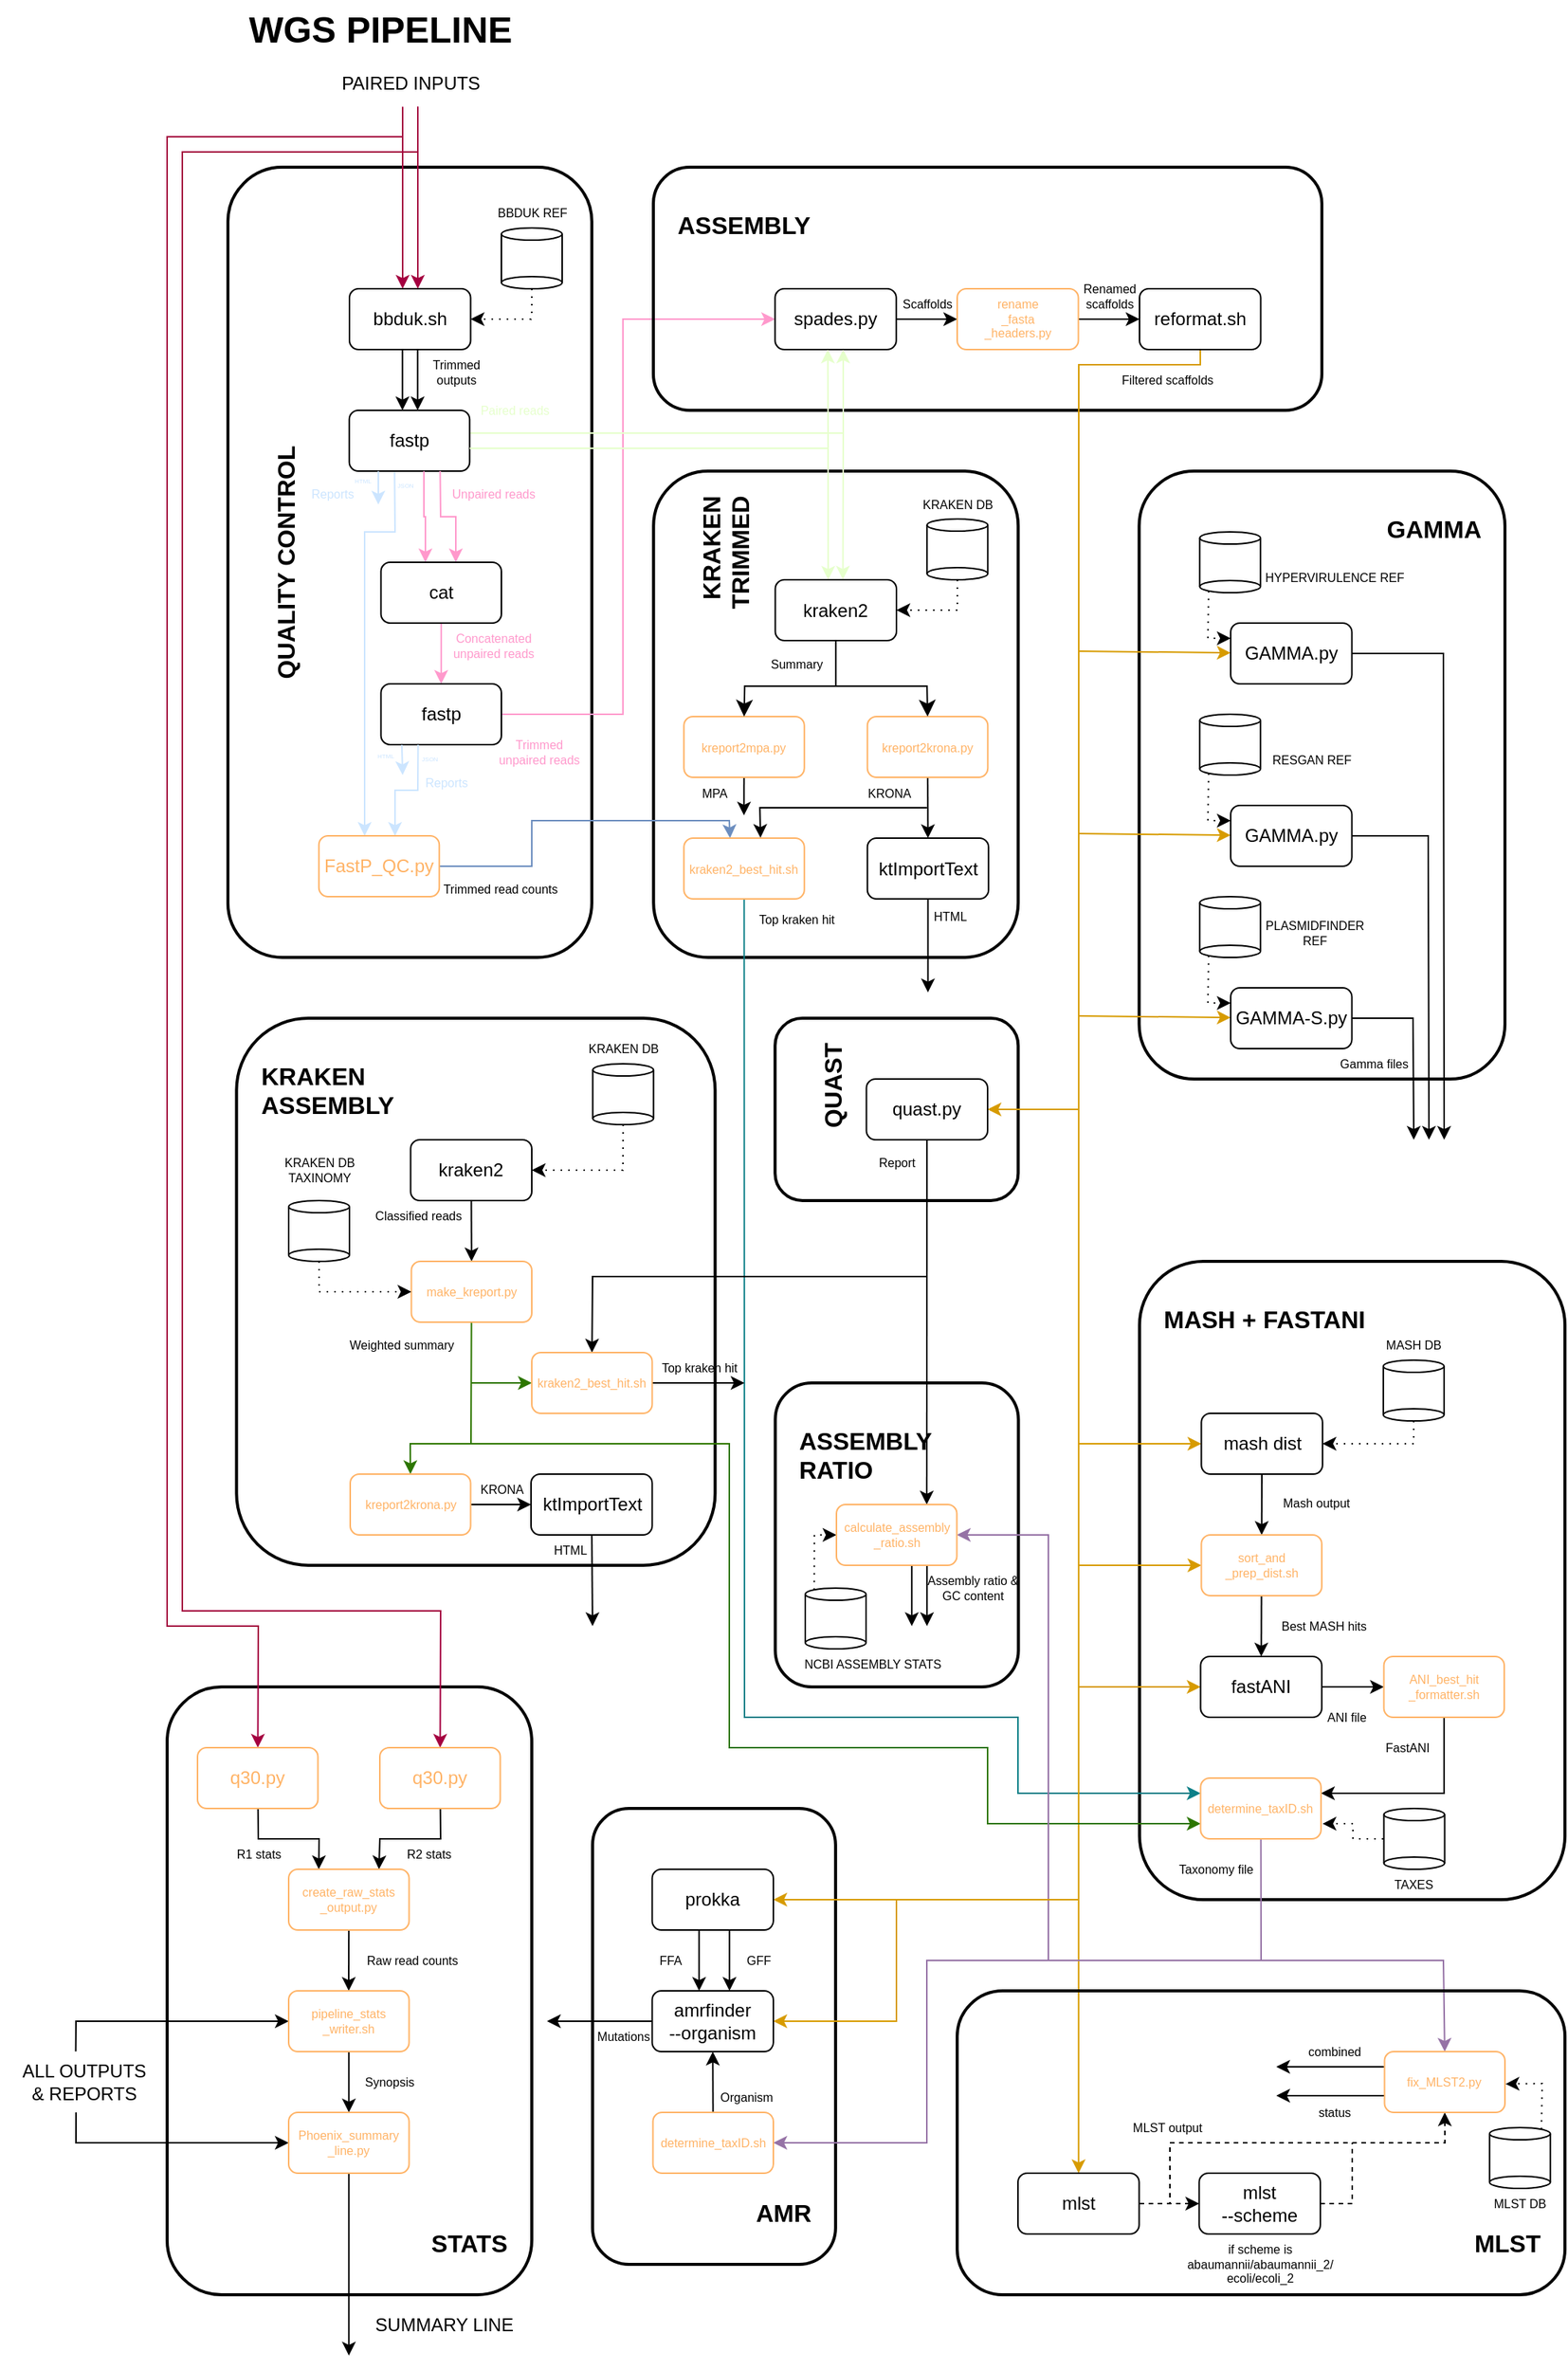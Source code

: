 <mxfile>
    <diagram id="FtOyVvMvATsT74txpiN0" name="Page-1">
        <mxGraphModel dx="1809" dy="1331" grid="1" gridSize="10" guides="1" tooltips="1" connect="1" arrows="1" fold="1" page="1" pageScale="1" pageWidth="1169" pageHeight="1654" math="0" shadow="0">
            <root>
                <mxCell id="0"/>
                <mxCell id="1" parent="0"/>
                <mxCell id="281" value="MASH + FASTANI" style="rounded=1;whiteSpace=wrap;html=1;glass=0;shadow=0;strokeWidth=2;horizontal=1;verticalAlign=top;spacingTop=8;fontSize=16;spacing=16;spacingLeft=0;spacingBottom=8;align=left;fontStyle=1;fillColor=none;" vertex="1" parent="1">
                    <mxGeometry x="760" y="920" width="280" height="420" as="geometry"/>
                </mxCell>
                <mxCell id="181" value="GAMMA" style="rounded=1;whiteSpace=wrap;html=1;glass=0;shadow=0;strokeWidth=2;horizontal=1;verticalAlign=top;spacingTop=8;fontSize=16;spacing=16;spacingLeft=0;spacingBottom=8;align=right;fontStyle=1;fillColor=none;" vertex="1" parent="1">
                    <mxGeometry x="759.75" y="400" width="240.75" height="400" as="geometry"/>
                </mxCell>
                <mxCell id="39" value="QUALITY CONTROL" style="rounded=1;whiteSpace=wrap;html=1;glass=0;shadow=0;strokeWidth=2;horizontal=0;verticalAlign=top;spacingTop=8;fontSize=16;spacing=16;spacingLeft=0;spacingBottom=8;align=center;fontStyle=1;fillColor=none;" parent="1" vertex="1">
                    <mxGeometry x="160" y="200" width="239.5" height="520" as="geometry"/>
                </mxCell>
                <mxCell id="131" style="edgeStyle=none;rounded=0;sketch=0;html=1;strokeColor=#FF99CC;fontSize=12;fontColor=default;entryX=0;entryY=0.5;entryDx=0;entryDy=0;" parent="1" source="115" target="168" edge="1">
                    <mxGeometry relative="1" as="geometry">
                        <mxPoint x="380" y="560" as="targetPoint"/>
                        <Array as="points">
                            <mxPoint x="420" y="560"/>
                            <mxPoint x="420" y="300"/>
                        </Array>
                    </mxGeometry>
                </mxCell>
                <mxCell id="133" value="KRAKEN&lt;br&gt;TRIMMED" style="rounded=1;whiteSpace=wrap;html=1;glass=0;shadow=0;strokeWidth=2;horizontal=0;verticalAlign=top;spacingTop=8;fontSize=16;spacing=16;spacingLeft=0;spacingBottom=8;align=right;fontStyle=1;fillColor=none;" parent="1" vertex="1">
                    <mxGeometry x="440.14" y="400" width="240" height="320" as="geometry"/>
                </mxCell>
                <mxCell id="40" value="WGS PIPELINE" style="text;html=1;align=center;verticalAlign=middle;resizable=0;points=[];autosize=1;strokeColor=none;fillColor=none;fontStyle=1;fontSize=24;" parent="1" vertex="1">
                    <mxGeometry x="160" y="90" width="200" height="40" as="geometry"/>
                </mxCell>
                <mxCell id="58" value="bbduk.sh" style="rounded=1;whiteSpace=wrap;html=1;shadow=0;glass=0;sketch=0;strokeWidth=1;fontSize=12;fillColor=none;gradientColor=default;" parent="1" vertex="1">
                    <mxGeometry x="240" y="280" width="79.75" height="40" as="geometry"/>
                </mxCell>
                <mxCell id="75" value="BBDUK REF" style="text;html=1;align=center;verticalAlign=middle;resizable=0;points=[];autosize=1;strokeColor=none;fillColor=none;fontSize=8;" parent="1" vertex="1">
                    <mxGeometry x="325" y="220" width="70" height="20" as="geometry"/>
                </mxCell>
                <mxCell id="74" value="" style="group" parent="1" vertex="1" connectable="0">
                    <mxGeometry x="340" y="240" width="40" height="40" as="geometry"/>
                </mxCell>
                <mxCell id="66" value="" style="ellipse;whiteSpace=wrap;html=1;rounded=1;shadow=0;glass=0;sketch=0;strokeWidth=1;fontSize=16;fillColor=none;gradientColor=default;" parent="74" vertex="1">
                    <mxGeometry width="40" height="8" as="geometry"/>
                </mxCell>
                <mxCell id="67" value="" style="ellipse;whiteSpace=wrap;html=1;rounded=1;shadow=0;glass=0;sketch=0;strokeWidth=1;fontSize=16;fillColor=none;gradientColor=default;" parent="74" vertex="1">
                    <mxGeometry y="32" width="40" height="8" as="geometry"/>
                </mxCell>
                <mxCell id="71" value="" style="edgeStyle=none;orthogonalLoop=1;jettySize=auto;html=1;fontSize=16;exitX=0;exitY=0.5;exitDx=0;exitDy=0;entryX=0;entryY=0.5;entryDx=0;entryDy=0;shape=link;strokeColor=none;" parent="74" source="66" target="67" edge="1">
                    <mxGeometry width="100" relative="1" as="geometry">
                        <mxPoint y="72" as="sourcePoint"/>
                        <mxPoint x="100" y="72" as="targetPoint"/>
                        <Array as="points"/>
                    </mxGeometry>
                </mxCell>
                <mxCell id="72" value="" style="endArrow=none;html=1;strokeColor=default;fontSize=16;entryX=0;entryY=0.5;entryDx=0;entryDy=0;exitX=0;exitY=0.5;exitDx=0;exitDy=0;" parent="74" source="67" target="66" edge="1">
                    <mxGeometry width="50" height="50" relative="1" as="geometry">
                        <mxPoint x="-140" y="96" as="sourcePoint"/>
                        <mxPoint x="-90" y="56" as="targetPoint"/>
                    </mxGeometry>
                </mxCell>
                <mxCell id="73" value="" style="endArrow=none;html=1;strokeColor=default;fontSize=16;entryX=1;entryY=0.5;entryDx=0;entryDy=0;exitX=1;exitY=0.5;exitDx=0;exitDy=0;" parent="74" source="67" target="66" edge="1">
                    <mxGeometry width="50" height="50" relative="1" as="geometry">
                        <mxPoint x="60.0" y="40.0" as="sourcePoint"/>
                        <mxPoint x="60.0" y="8" as="targetPoint"/>
                    </mxGeometry>
                </mxCell>
                <mxCell id="104" style="edgeStyle=none;rounded=0;sketch=0;html=1;exitX=0.25;exitY=1;exitDx=0;exitDy=0;fontSize=12;strokeColor=#CCE5FF;" parent="1" edge="1">
                    <mxGeometry relative="1" as="geometry">
                        <mxPoint x="269.683" y="400" as="sourcePoint"/>
                        <mxPoint x="250" y="640" as="targetPoint"/>
                        <Array as="points">
                            <mxPoint x="270" y="440"/>
                            <mxPoint x="250" y="440"/>
                        </Array>
                    </mxGeometry>
                </mxCell>
                <mxCell id="127" style="edgeStyle=none;rounded=0;sketch=0;html=1;strokeColor=#E6FFCC;fontSize=4;fontColor=#FFFFFF;entryX=0.558;entryY=-0.003;entryDx=0;entryDy=0;entryPerimeter=0;" parent="1" edge="1" target="134">
                    <mxGeometry relative="1" as="geometry">
                        <mxPoint x="319.12" y="374.961" as="sourcePoint"/>
                        <mxPoint x="565" y="440" as="targetPoint"/>
                        <Array as="points">
                            <mxPoint x="565" y="375"/>
                        </Array>
                    </mxGeometry>
                </mxCell>
                <mxCell id="80" value="fastp" style="rounded=1;whiteSpace=wrap;html=1;shadow=0;glass=0;sketch=0;strokeWidth=1;fontSize=12;fillColor=none;gradientColor=default;" parent="1" vertex="1">
                    <mxGeometry x="239.87" y="360" width="79.25" height="40" as="geometry"/>
                </mxCell>
                <mxCell id="88" style="edgeStyle=orthogonalEdgeStyle;html=1;entryX=1;entryY=0.5;entryDx=0;entryDy=0;dashed=1;strokeColor=default;fontSize=24;rounded=0;dashPattern=1 4;" parent="1" source="67" target="58" edge="1">
                    <mxGeometry relative="1" as="geometry">
                        <Array as="points">
                            <mxPoint x="359.5" y="295"/>
                            <mxPoint x="359.5" y="305"/>
                        </Array>
                    </mxGeometry>
                </mxCell>
                <mxCell id="94" value="Reports" style="text;html=1;align=center;verticalAlign=middle;whiteSpace=wrap;rounded=0;shadow=0;glass=0;sketch=0;strokeWidth=1;fontSize=8;fontColor=#CCE5FF;" parent="1" vertex="1">
                    <mxGeometry x="214" y="400" width="30" height="30" as="geometry"/>
                </mxCell>
                <mxCell id="98" style="html=1;strokeColor=#A50040;fontSize=12;rounded=0;exitX=0.418;exitY=1.007;exitDx=0;exitDy=0;exitPerimeter=0;fillColor=#d80073;" parent="1" edge="1">
                    <mxGeometry relative="1" as="geometry">
                        <mxPoint x="275" y="280" as="targetPoint"/>
                        <mxPoint x="275" y="160.21" as="sourcePoint"/>
                    </mxGeometry>
                </mxCell>
                <mxCell id="95" value="PAIRED INPUTS" style="text;html=1;align=center;verticalAlign=middle;resizable=0;points=[];autosize=1;strokeColor=none;fillColor=none;fontSize=12;rounded=1;shadow=0;glass=0;sketch=0;strokeWidth=2;" parent="1" vertex="1">
                    <mxGeometry x="224.5" y="130" width="110" height="30" as="geometry"/>
                </mxCell>
                <mxCell id="100" style="html=1;strokeColor=#A50040;fontSize=12;rounded=0;exitX=0.418;exitY=1.007;exitDx=0;exitDy=0;exitPerimeter=0;fillColor=#d80073;" parent="1" edge="1">
                    <mxGeometry relative="1" as="geometry">
                        <mxPoint x="285" y="280" as="targetPoint"/>
                        <mxPoint x="285" y="160.13" as="sourcePoint"/>
                    </mxGeometry>
                </mxCell>
                <mxCell id="101" style="html=1;strokeColor=default;fontSize=12;rounded=0;exitX=0.418;exitY=1.007;exitDx=0;exitDy=0;exitPerimeter=0;" parent="1" edge="1">
                    <mxGeometry relative="1" as="geometry">
                        <mxPoint x="284.87" y="360" as="targetPoint"/>
                        <mxPoint x="284.87" y="320" as="sourcePoint"/>
                    </mxGeometry>
                </mxCell>
                <mxCell id="102" style="html=1;strokeColor=default;fontSize=12;rounded=0;exitX=0.418;exitY=1.007;exitDx=0;exitDy=0;exitPerimeter=0;" parent="1" edge="1">
                    <mxGeometry relative="1" as="geometry">
                        <mxPoint x="274.87" y="360" as="targetPoint"/>
                        <mxPoint x="274.87" y="320" as="sourcePoint"/>
                    </mxGeometry>
                </mxCell>
                <mxCell id="105" style="edgeStyle=none;rounded=0;sketch=0;html=1;exitX=0.25;exitY=1;exitDx=0;exitDy=0;fontSize=12;strokeColor=#CCE5FF;" parent="1" edge="1">
                    <mxGeometry relative="1" as="geometry">
                        <mxPoint x="259.002" y="400.1" as="sourcePoint"/>
                        <mxPoint x="259" y="422" as="targetPoint"/>
                    </mxGeometry>
                </mxCell>
                <mxCell id="106" value="Trimmed&lt;br&gt;outputs" style="text;html=1;align=center;verticalAlign=middle;resizable=0;points=[];autosize=1;strokeColor=none;fillColor=none;fontSize=8;rounded=1;shadow=0;glass=0;sketch=0;strokeWidth=2;" parent="1" vertex="1">
                    <mxGeometry x="284.5" y="320" width="50" height="30" as="geometry"/>
                </mxCell>
                <mxCell id="108" value="HTML" style="text;html=1;align=center;verticalAlign=middle;whiteSpace=wrap;rounded=0;shadow=0;glass=0;sketch=0;strokeWidth=1;fontSize=4;fontColor=#CCE5FF;" parent="1" vertex="1">
                    <mxGeometry x="236" y="397" width="25.5" height="20" as="geometry"/>
                </mxCell>
                <mxCell id="109" value="JSON" style="text;html=1;align=center;verticalAlign=middle;whiteSpace=wrap;rounded=0;shadow=0;glass=0;sketch=0;strokeWidth=1;fontSize=4;fontColor=#CCE5FF;" parent="1" vertex="1">
                    <mxGeometry x="264" y="400" width="25.5" height="20" as="geometry"/>
                </mxCell>
                <mxCell id="110" style="edgeStyle=none;rounded=0;sketch=0;html=1;exitX=0.25;exitY=1;exitDx=0;exitDy=0;strokeColor=#FF99CC;fontSize=12;" parent="1" edge="1">
                    <mxGeometry relative="1" as="geometry">
                        <mxPoint x="299.683" y="400" as="sourcePoint"/>
                        <mxPoint x="310" y="460" as="targetPoint"/>
                        <Array as="points">
                            <mxPoint x="300" y="430"/>
                            <mxPoint x="310" y="430"/>
                        </Array>
                    </mxGeometry>
                </mxCell>
                <mxCell id="111" value="Unpaired reads" style="text;html=1;strokeColor=none;fillColor=none;align=center;verticalAlign=middle;whiteSpace=wrap;rounded=0;shadow=0;glass=0;sketch=0;strokeWidth=1;fontSize=8;fontColor=#FF99CC;" parent="1" vertex="1">
                    <mxGeometry x="305" y="400" width="60" height="30" as="geometry"/>
                </mxCell>
                <mxCell id="112" style="edgeStyle=none;rounded=0;sketch=0;html=1;exitX=0.25;exitY=1;exitDx=0;exitDy=0;strokeColor=#FF99CC;fontSize=12;" parent="1" edge="1">
                    <mxGeometry relative="1" as="geometry">
                        <mxPoint x="289.002" y="400.1" as="sourcePoint"/>
                        <mxPoint x="290" y="460" as="targetPoint"/>
                        <Array as="points">
                            <mxPoint x="289" y="430"/>
                            <mxPoint x="290" y="430"/>
                        </Array>
                    </mxGeometry>
                </mxCell>
                <mxCell id="116" style="edgeStyle=none;rounded=0;sketch=0;html=1;entryX=0.5;entryY=0;entryDx=0;entryDy=0;strokeColor=#FF99CC;fontSize=12;" parent="1" source="113" target="115" edge="1">
                    <mxGeometry relative="1" as="geometry"/>
                </mxCell>
                <mxCell id="113" value="cat" style="rounded=1;whiteSpace=wrap;html=1;shadow=0;glass=0;sketch=0;strokeWidth=1;fontSize=12;fillColor=none;gradientColor=default;" parent="1" vertex="1">
                    <mxGeometry x="260.75" y="460" width="79.25" height="40" as="geometry"/>
                </mxCell>
                <mxCell id="115" value="fastp" style="rounded=1;whiteSpace=wrap;html=1;shadow=0;glass=0;sketch=0;strokeWidth=1;fontSize=12;fillColor=none;gradientColor=default;" parent="1" vertex="1">
                    <mxGeometry x="260.75" y="540" width="79.25" height="40" as="geometry"/>
                </mxCell>
                <mxCell id="117" value="Concatenated&lt;br&gt;unpaired reads" style="text;html=1;strokeColor=none;fillColor=none;align=center;verticalAlign=middle;whiteSpace=wrap;rounded=0;shadow=0;glass=0;sketch=0;strokeWidth=1;fontSize=8;fontColor=#FF99CC;" parent="1" vertex="1">
                    <mxGeometry x="305" y="500" width="60" height="30" as="geometry"/>
                </mxCell>
                <mxCell id="118" style="edgeStyle=none;rounded=0;sketch=0;html=1;exitX=0.25;exitY=1;exitDx=0;exitDy=0;fontSize=12;strokeColor=#CCE5FF;" parent="1" edge="1">
                    <mxGeometry relative="1" as="geometry">
                        <mxPoint x="285.183" y="580" as="sourcePoint"/>
                        <mxPoint x="270" y="640" as="targetPoint"/>
                        <Array as="points">
                            <mxPoint x="285" y="610"/>
                            <mxPoint x="270" y="610"/>
                        </Array>
                    </mxGeometry>
                </mxCell>
                <mxCell id="119" value="Reports" style="text;html=1;align=center;verticalAlign=middle;whiteSpace=wrap;rounded=0;shadow=0;glass=0;sketch=0;strokeWidth=1;fontSize=8;fontColor=#CCE5FF;" parent="1" vertex="1">
                    <mxGeometry x="289" y="590" width="30" height="30" as="geometry"/>
                </mxCell>
                <mxCell id="120" style="edgeStyle=none;rounded=0;sketch=0;html=1;exitX=0.25;exitY=1;exitDx=0;exitDy=0;fontSize=12;strokeColor=#CCE5FF;" parent="1" edge="1">
                    <mxGeometry relative="1" as="geometry">
                        <mxPoint x="274.502" y="580.1" as="sourcePoint"/>
                        <mxPoint x="275" y="600" as="targetPoint"/>
                    </mxGeometry>
                </mxCell>
                <mxCell id="121" value="HTML" style="text;html=1;align=center;verticalAlign=middle;whiteSpace=wrap;rounded=0;shadow=0;glass=0;sketch=0;strokeWidth=1;fontSize=4;fontColor=#CCE5FF;" parent="1" vertex="1">
                    <mxGeometry x="251" y="578" width="25.5" height="20" as="geometry"/>
                </mxCell>
                <mxCell id="122" value="JSON" style="text;html=1;align=center;verticalAlign=middle;whiteSpace=wrap;rounded=0;shadow=0;glass=0;sketch=0;strokeWidth=1;fontSize=4;fontColor=#CCE5FF;" parent="1" vertex="1">
                    <mxGeometry x="279.5" y="580" width="25.5" height="20" as="geometry"/>
                </mxCell>
                <mxCell id="126" style="edgeStyle=none;rounded=0;sketch=0;html=1;entryX=0.383;entryY=0;entryDx=0;entryDy=0;strokeColor=#6c8ebf;fontSize=4;fontColor=#FFB366;exitX=0;exitY=0;exitDx=0;exitDy=0;entryPerimeter=0;fillColor=#dae8fc;" parent="1" source="125" target="162" edge="1">
                    <mxGeometry relative="1" as="geometry">
                        <Array as="points">
                            <mxPoint x="360" y="660"/>
                            <mxPoint x="360" y="630"/>
                            <mxPoint x="490" y="630"/>
                        </Array>
                    </mxGeometry>
                </mxCell>
                <mxCell id="123" value="FastP_QC.py" style="rounded=1;whiteSpace=wrap;html=1;shadow=0;glass=0;sketch=0;strokeWidth=1;fontSize=12;fillColor=none;gradientColor=default;fontColor=#FFB366;strokeColor=#FFB366;" parent="1" vertex="1">
                    <mxGeometry x="219.88" y="640" width="79.25" height="40" as="geometry"/>
                </mxCell>
                <mxCell id="125" value="Trimmed read counts" style="text;html=1;strokeColor=none;fillColor=none;align=center;verticalAlign=middle;whiteSpace=wrap;rounded=0;shadow=0;glass=0;sketch=0;strokeWidth=1;fontSize=8;" parent="1" vertex="1">
                    <mxGeometry x="299.13" y="660" width="80.87" height="30" as="geometry"/>
                </mxCell>
                <mxCell id="128" style="edgeStyle=none;rounded=0;sketch=0;html=1;strokeColor=#E6FFCC;fontSize=4;fontColor=#FFFFFF;entryX=0.437;entryY=0;entryDx=0;entryDy=0;entryPerimeter=0;" parent="1" edge="1" target="134">
                    <mxGeometry relative="1" as="geometry">
                        <mxPoint x="319.12" y="384.961" as="sourcePoint"/>
                        <mxPoint x="555" y="440" as="targetPoint"/>
                        <Array as="points">
                            <mxPoint x="555" y="385"/>
                        </Array>
                    </mxGeometry>
                </mxCell>
                <mxCell id="129" value="Paired reads" style="text;html=1;strokeColor=none;fillColor=none;align=center;verticalAlign=middle;whiteSpace=wrap;rounded=0;shadow=0;glass=0;sketch=0;strokeWidth=1;fontSize=8;fontColor=#E6FFCC;" parent="1" vertex="1">
                    <mxGeometry x="319" y="345" width="60" height="30" as="geometry"/>
                </mxCell>
                <mxCell id="132" value="Trimmed unpaired reads" style="text;html=1;strokeColor=none;fillColor=none;align=center;verticalAlign=middle;whiteSpace=wrap;rounded=0;shadow=0;glass=0;sketch=0;strokeWidth=1;fontSize=8;fontColor=#FF99CC;" parent="1" vertex="1">
                    <mxGeometry x="335" y="570" width="60" height="30" as="geometry"/>
                </mxCell>
                <mxCell id="149" style="edgeStyle=none;html=1;endArrow=none;endFill=0;" edge="1" parent="1" source="134">
                    <mxGeometry relative="1" as="geometry">
                        <mxPoint x="560.13" y="541.5" as="targetPoint"/>
                    </mxGeometry>
                </mxCell>
                <mxCell id="134" value="kraken2" style="rounded=1;whiteSpace=wrap;html=1;shadow=0;glass=0;sketch=0;strokeWidth=1;fontSize=12;fillColor=none;gradientColor=default;" parent="1" vertex="1">
                    <mxGeometry x="520.26" y="471.5" width="79.75" height="40" as="geometry"/>
                </mxCell>
                <mxCell id="140" value="" style="group" vertex="1" connectable="0" parent="1">
                    <mxGeometry x="620.13" y="431.5" width="40" height="40" as="geometry"/>
                </mxCell>
                <mxCell id="141" value="" style="ellipse;whiteSpace=wrap;html=1;rounded=1;shadow=0;glass=0;sketch=0;strokeWidth=1;fontSize=16;fillColor=none;gradientColor=default;" vertex="1" parent="140">
                    <mxGeometry width="40" height="8" as="geometry"/>
                </mxCell>
                <mxCell id="142" value="" style="ellipse;whiteSpace=wrap;html=1;rounded=1;shadow=0;glass=0;sketch=0;strokeWidth=1;fontSize=16;fillColor=none;gradientColor=default;" vertex="1" parent="140">
                    <mxGeometry y="32" width="40" height="8" as="geometry"/>
                </mxCell>
                <mxCell id="143" value="" style="edgeStyle=none;orthogonalLoop=1;jettySize=auto;html=1;fontSize=16;exitX=0;exitY=0.5;exitDx=0;exitDy=0;entryX=0;entryY=0.5;entryDx=0;entryDy=0;shape=link;strokeColor=none;" edge="1" parent="140" source="141" target="142">
                    <mxGeometry width="100" relative="1" as="geometry">
                        <mxPoint y="72" as="sourcePoint"/>
                        <mxPoint x="100" y="72" as="targetPoint"/>
                        <Array as="points"/>
                    </mxGeometry>
                </mxCell>
                <mxCell id="144" value="" style="endArrow=none;html=1;strokeColor=default;fontSize=16;entryX=0;entryY=0.5;entryDx=0;entryDy=0;exitX=0;exitY=0.5;exitDx=0;exitDy=0;" edge="1" parent="140" source="142" target="141">
                    <mxGeometry width="50" height="50" relative="1" as="geometry">
                        <mxPoint x="-140" y="96" as="sourcePoint"/>
                        <mxPoint x="-90" y="56" as="targetPoint"/>
                    </mxGeometry>
                </mxCell>
                <mxCell id="145" value="" style="endArrow=none;html=1;strokeColor=default;fontSize=16;entryX=1;entryY=0.5;entryDx=0;entryDy=0;exitX=1;exitY=0.5;exitDx=0;exitDy=0;" edge="1" parent="140" source="142" target="141">
                    <mxGeometry width="50" height="50" relative="1" as="geometry">
                        <mxPoint x="60.0" y="40.0" as="sourcePoint"/>
                        <mxPoint x="60.0" y="8" as="targetPoint"/>
                    </mxGeometry>
                </mxCell>
                <mxCell id="147" style="edgeStyle=none;html=1;entryX=1;entryY=0.5;entryDx=0;entryDy=0;dashed=1;rounded=0;dashPattern=1 4;" edge="1" parent="1" source="142" target="134">
                    <mxGeometry relative="1" as="geometry">
                        <Array as="points">
                            <mxPoint x="640.13" y="491.5"/>
                        </Array>
                    </mxGeometry>
                </mxCell>
                <mxCell id="148" value="KRAKEN DB" style="text;html=1;align=center;verticalAlign=middle;resizable=0;points=[];autosize=1;strokeColor=none;fillColor=none;fontSize=8;" vertex="1" parent="1">
                    <mxGeometry x="605.13" y="411.5" width="70" height="20" as="geometry"/>
                </mxCell>
                <mxCell id="150" value="Summary" style="text;html=1;align=center;verticalAlign=middle;resizable=0;points=[];autosize=1;strokeColor=none;fillColor=none;fontSize=8;rounded=1;shadow=0;glass=0;sketch=0;strokeWidth=2;" vertex="1" parent="1">
                    <mxGeometry x="504.13" y="516.5" width="60" height="20" as="geometry"/>
                </mxCell>
                <mxCell id="155" style="edgeStyle=none;html=1;entryX=0.248;entryY=0.708;entryDx=0;entryDy=0;entryPerimeter=0;fontSize=8;endArrow=classic;endFill=1;" edge="1" parent="1" source="152" target="133">
                    <mxGeometry relative="1" as="geometry"/>
                </mxCell>
                <mxCell id="152" value="kreport2mpa.py" style="rounded=1;whiteSpace=wrap;html=1;shadow=0;glass=0;sketch=0;strokeWidth=1;fontSize=8;fillColor=none;gradientColor=default;fontColor=#FFB366;strokeColor=#FFB366;" vertex="1" parent="1">
                    <mxGeometry x="460.13" y="561.5" width="79.25" height="40" as="geometry"/>
                </mxCell>
                <mxCell id="156" style="edgeStyle=none;html=1;entryX=0.5;entryY=0;entryDx=0;entryDy=0;fontSize=8;endArrow=classic;endFill=1;" edge="1" parent="1" source="153" target="159">
                    <mxGeometry relative="1" as="geometry"/>
                </mxCell>
                <mxCell id="153" value="kreport2krona.py" style="rounded=1;whiteSpace=wrap;html=1;shadow=0;glass=0;sketch=0;strokeWidth=1;fontSize=8;fillColor=none;gradientColor=default;fontColor=#FFB366;strokeColor=#FFB366;" vertex="1" parent="1">
                    <mxGeometry x="580.88" y="561.5" width="79.25" height="40" as="geometry"/>
                </mxCell>
                <mxCell id="154" value="" style="edgeStyle=none;orthogonalLoop=1;jettySize=auto;html=1;endArrow=classic;startArrow=classic;endSize=8;startSize=8;fontSize=8;entryX=0.5;entryY=0;entryDx=0;entryDy=0;exitX=0.5;exitY=0;exitDx=0;exitDy=0;rounded=0;" edge="1" parent="1" source="152" target="153">
                    <mxGeometry width="100" relative="1" as="geometry">
                        <mxPoint x="510.14" y="551.5" as="sourcePoint"/>
                        <mxPoint x="610.14" y="551.5" as="targetPoint"/>
                        <Array as="points">
                            <mxPoint x="500.13" y="541.5"/>
                            <mxPoint x="560.13" y="541.5"/>
                            <mxPoint x="620.13" y="541.5"/>
                        </Array>
                    </mxGeometry>
                </mxCell>
                <mxCell id="157" value="MPA" style="text;html=1;align=center;verticalAlign=middle;resizable=0;points=[];autosize=1;strokeColor=none;fillColor=none;fontSize=8;rounded=1;shadow=0;glass=0;sketch=0;strokeWidth=2;" vertex="1" parent="1">
                    <mxGeometry x="460.13" y="601.5" width="40" height="20" as="geometry"/>
                </mxCell>
                <mxCell id="158" value="KRONA" style="text;html=1;align=center;verticalAlign=middle;resizable=0;points=[];autosize=1;strokeColor=none;fillColor=none;fontSize=8;rounded=1;shadow=0;glass=0;sketch=0;strokeWidth=2;" vertex="1" parent="1">
                    <mxGeometry x="570.13" y="601.5" width="50" height="20" as="geometry"/>
                </mxCell>
                <mxCell id="180" style="edgeStyle=none;rounded=0;html=1;fontSize=12;endArrow=classic;endFill=1;" edge="1" parent="1" source="159">
                    <mxGeometry relative="1" as="geometry">
                        <mxPoint x="620.755" y="743" as="targetPoint"/>
                    </mxGeometry>
                </mxCell>
                <mxCell id="159" value="ktImportText" style="rounded=1;whiteSpace=wrap;html=1;shadow=0;glass=0;sketch=0;strokeWidth=1;fontSize=12;fillColor=none;gradientColor=default;" vertex="1" parent="1">
                    <mxGeometry x="580.88" y="641.5" width="79.75" height="40" as="geometry"/>
                </mxCell>
                <mxCell id="161" value="HTML" style="text;html=1;align=center;verticalAlign=middle;resizable=0;points=[];autosize=1;strokeColor=none;fillColor=none;fontSize=8;rounded=1;shadow=0;glass=0;sketch=0;strokeWidth=2;" vertex="1" parent="1">
                    <mxGeometry x="610.13" y="683" width="50" height="20" as="geometry"/>
                </mxCell>
                <mxCell id="165" style="edgeStyle=none;rounded=0;html=1;fontSize=7;endArrow=classic;endFill=1;entryX=0;entryY=0.25;entryDx=0;entryDy=0;fillColor=#b0e3e6;strokeColor=#0e8088;" edge="1" parent="1" source="162" target="310">
                    <mxGeometry relative="1" as="geometry">
                        <mxPoint x="500" y="1270" as="targetPoint"/>
                        <Array as="points">
                            <mxPoint x="500" y="1220"/>
                            <mxPoint x="680" y="1220"/>
                            <mxPoint x="680" y="1270"/>
                        </Array>
                    </mxGeometry>
                </mxCell>
                <mxCell id="162" value="kraken2_best_hit.sh" style="rounded=1;whiteSpace=wrap;html=1;shadow=0;glass=0;sketch=0;strokeWidth=1;fontSize=8;fillColor=none;gradientColor=default;fontColor=#FFB366;strokeColor=#FFB366;" vertex="1" parent="1">
                    <mxGeometry x="460.13" y="641.5" width="79.25" height="40" as="geometry"/>
                </mxCell>
                <mxCell id="164" value="" style="edgeStyle=none;orthogonalLoop=1;jettySize=auto;html=1;fontSize=7;endArrow=classic;endFill=1;entryX=0.636;entryY=-0.005;entryDx=0;entryDy=0;entryPerimeter=0;rounded=0;" edge="1" parent="1" target="162">
                    <mxGeometry width="100" relative="1" as="geometry">
                        <mxPoint x="620.13" y="621.5" as="sourcePoint"/>
                        <mxPoint x="750.13" y="601.5" as="targetPoint"/>
                        <Array as="points">
                            <mxPoint x="510.13" y="621.5"/>
                        </Array>
                    </mxGeometry>
                </mxCell>
                <mxCell id="166" value="Top kraken hit" style="text;html=1;align=center;verticalAlign=middle;resizable=0;points=[];autosize=1;strokeColor=none;fillColor=none;fontSize=8;rounded=1;shadow=0;glass=0;sketch=0;strokeWidth=2;" vertex="1" parent="1">
                    <mxGeometry x="499.13" y="684.5" width="70" height="20" as="geometry"/>
                </mxCell>
                <mxCell id="167" value="ASSEMBLY" style="rounded=1;whiteSpace=wrap;html=1;glass=0;shadow=0;strokeWidth=2;horizontal=1;verticalAlign=top;spacingTop=8;fontSize=16;spacing=16;spacingLeft=0;spacingBottom=8;align=left;fontStyle=1;fillColor=none;" vertex="1" parent="1">
                    <mxGeometry x="440.01" y="200" width="439.99" height="160" as="geometry"/>
                </mxCell>
                <mxCell id="174" value="" style="edgeStyle=none;rounded=0;html=1;fontSize=12;endArrow=classic;endFill=1;" edge="1" parent="1" source="168" target="169">
                    <mxGeometry relative="1" as="geometry"/>
                </mxCell>
                <mxCell id="168" value="spades.py" style="rounded=1;whiteSpace=wrap;html=1;shadow=0;glass=0;sketch=0;strokeWidth=1;fontSize=12;fillColor=none;gradientColor=default;" vertex="1" parent="1">
                    <mxGeometry x="520.13" y="280" width="79.75" height="40" as="geometry"/>
                </mxCell>
                <mxCell id="175" value="" style="edgeStyle=none;rounded=0;html=1;fontSize=12;endArrow=classic;endFill=1;" edge="1" parent="1" source="169" target="170">
                    <mxGeometry relative="1" as="geometry"/>
                </mxCell>
                <mxCell id="169" value="rename&lt;br style=&quot;font-size: 8px;&quot;&gt;_fasta&lt;br style=&quot;font-size: 8px;&quot;&gt;_headers.py" style="rounded=1;whiteSpace=wrap;html=1;shadow=0;glass=0;sketch=0;strokeWidth=1;fontSize=8;fillColor=none;gradientColor=default;strokeColor=#FFB366;fontColor=#FFB366;" vertex="1" parent="1">
                    <mxGeometry x="640" y="280" width="79.75" height="40" as="geometry"/>
                </mxCell>
                <mxCell id="179" style="edgeStyle=none;rounded=0;html=1;fontSize=12;endArrow=classic;endFill=1;entryX=0.5;entryY=0;entryDx=0;entryDy=0;fillColor=#ffe6cc;strokeColor=#d79b00;" edge="1" parent="1" source="170" target="342">
                    <mxGeometry relative="1" as="geometry">
                        <mxPoint x="720" y="1440" as="targetPoint"/>
                        <Array as="points">
                            <mxPoint x="800" y="330"/>
                            <mxPoint x="720" y="330"/>
                            <mxPoint x="720" y="400"/>
                        </Array>
                    </mxGeometry>
                </mxCell>
                <mxCell id="170" value="reformat.sh" style="rounded=1;whiteSpace=wrap;html=1;shadow=0;glass=0;sketch=0;strokeWidth=1;fontSize=12;fillColor=none;gradientColor=default;" vertex="1" parent="1">
                    <mxGeometry x="760" y="280" width="79.75" height="40" as="geometry"/>
                </mxCell>
                <mxCell id="172" value="" style="edgeStyle=none;orthogonalLoop=1;jettySize=auto;html=1;rounded=0;fontSize=4;endArrow=classic;endFill=1;entryX=0.284;entryY=0.75;entryDx=0;entryDy=0;entryPerimeter=0;strokeColor=#E6FFCC;fontColor=#FFFFFF;sketch=0;" edge="1" parent="1" target="167">
                    <mxGeometry width="100" relative="1" as="geometry">
                        <mxPoint x="565" y="375" as="sourcePoint"/>
                        <mxPoint x="640" y="380" as="targetPoint"/>
                        <Array as="points"/>
                    </mxGeometry>
                </mxCell>
                <mxCell id="173" value="" style="edgeStyle=none;orthogonalLoop=1;jettySize=auto;html=1;rounded=0;fontSize=4;endArrow=classic;endFill=1;entryX=0.261;entryY=0.75;entryDx=0;entryDy=0;entryPerimeter=0;strokeColor=#E6FFCC;fontColor=#FFFFFF;sketch=0;" edge="1" parent="1" target="167">
                    <mxGeometry width="100" relative="1" as="geometry">
                        <mxPoint x="555.03" y="385" as="sourcePoint"/>
                        <mxPoint x="554.997" y="330" as="targetPoint"/>
                        <Array as="points"/>
                    </mxGeometry>
                </mxCell>
                <mxCell id="176" value="Scaffolds" style="text;html=1;align=center;verticalAlign=middle;resizable=0;points=[];autosize=1;strokeColor=none;fillColor=none;fontSize=8;rounded=1;shadow=0;glass=0;sketch=0;strokeWidth=2;" vertex="1" parent="1">
                    <mxGeometry x="590" y="280" width="60" height="20" as="geometry"/>
                </mxCell>
                <mxCell id="177" value="Renamed&lt;br&gt;scaffolds" style="text;html=1;align=center;verticalAlign=middle;resizable=0;points=[];autosize=1;strokeColor=none;fillColor=none;fontSize=8;rounded=1;shadow=0;glass=0;sketch=0;strokeWidth=2;" vertex="1" parent="1">
                    <mxGeometry x="710" y="270" width="60" height="30" as="geometry"/>
                </mxCell>
                <mxCell id="178" value="Filtered scaffolds" style="text;html=1;align=center;verticalAlign=middle;resizable=0;points=[];autosize=1;strokeColor=none;fillColor=none;fontSize=8;rounded=1;shadow=0;glass=0;sketch=0;strokeWidth=2;" vertex="1" parent="1">
                    <mxGeometry x="738" y="330" width="80" height="20" as="geometry"/>
                </mxCell>
                <mxCell id="225" style="edgeStyle=none;rounded=0;html=1;fontSize=12;endArrow=classic;endFill=1;fillColor=#ffe6cc;strokeColor=#d79b00;" edge="1" parent="1" target="182">
                    <mxGeometry relative="1" as="geometry">
                        <mxPoint x="719.75" y="518.5" as="sourcePoint"/>
                    </mxGeometry>
                </mxCell>
                <mxCell id="234" style="edgeStyle=none;rounded=0;html=1;fontSize=12;endArrow=classic;endFill=1;" edge="1" parent="1" source="182">
                    <mxGeometry relative="1" as="geometry">
                        <mxPoint x="960.5" y="840" as="targetPoint"/>
                        <Array as="points">
                            <mxPoint x="960" y="520"/>
                        </Array>
                    </mxGeometry>
                </mxCell>
                <mxCell id="182" value="GAMMA.py" style="rounded=1;whiteSpace=wrap;html=1;shadow=0;glass=0;sketch=0;strokeWidth=1;fontSize=12;fillColor=none;gradientColor=default;" vertex="1" parent="1">
                    <mxGeometry x="820" y="500" width="79.75" height="40" as="geometry"/>
                </mxCell>
                <mxCell id="203" value="HYPERVIRULENCE REF" style="text;html=1;align=center;verticalAlign=middle;resizable=0;points=[];autosize=1;strokeColor=none;fillColor=none;fontSize=8;" vertex="1" parent="1">
                    <mxGeometry x="832.75" y="460" width="110" height="20" as="geometry"/>
                </mxCell>
                <mxCell id="204" value="RESGAN REF" style="text;html=1;align=center;verticalAlign=middle;resizable=0;points=[];autosize=1;strokeColor=none;fillColor=none;fontSize=8;" vertex="1" parent="1">
                    <mxGeometry x="832.75" y="580" width="80" height="20" as="geometry"/>
                </mxCell>
                <mxCell id="205" value="PLASMIDFINDER&lt;br&gt;REF" style="text;html=1;align=center;verticalAlign=middle;resizable=0;points=[];autosize=1;strokeColor=none;fillColor=none;fontSize=8;" vertex="1" parent="1">
                    <mxGeometry x="829.62" y="688.5" width="90" height="30" as="geometry"/>
                </mxCell>
                <mxCell id="207" value="" style="edgeStyle=none;orthogonalLoop=1;jettySize=auto;html=1;rounded=0;dashed=1;fontSize=12;endArrow=classic;endFill=1;entryX=0;entryY=0.25;entryDx=0;entryDy=0;exitX=0;exitY=1;exitDx=0;exitDy=0;dashPattern=1 4;" edge="1" parent="1" source="187" target="182">
                    <mxGeometry width="100" relative="1" as="geometry">
                        <mxPoint x="719.75" y="490" as="sourcePoint"/>
                        <mxPoint x="819.75" y="490" as="targetPoint"/>
                        <Array as="points">
                            <mxPoint x="805" y="510"/>
                        </Array>
                    </mxGeometry>
                </mxCell>
                <mxCell id="226" style="edgeStyle=none;rounded=0;html=1;fontSize=12;endArrow=classic;endFill=1;fillColor=#ffe6cc;strokeColor=#d79b00;" edge="1" parent="1" target="209">
                    <mxGeometry relative="1" as="geometry">
                        <mxPoint x="719.75" y="638.5" as="sourcePoint"/>
                    </mxGeometry>
                </mxCell>
                <mxCell id="235" style="edgeStyle=none;rounded=0;html=1;fontSize=12;endArrow=classic;endFill=1;" edge="1" parent="1" source="209">
                    <mxGeometry relative="1" as="geometry">
                        <mxPoint x="950.5" y="840" as="targetPoint"/>
                        <Array as="points">
                            <mxPoint x="950" y="640"/>
                        </Array>
                    </mxGeometry>
                </mxCell>
                <mxCell id="209" value="GAMMA.py" style="rounded=1;whiteSpace=wrap;html=1;shadow=0;glass=0;sketch=0;strokeWidth=1;fontSize=12;fillColor=none;gradientColor=default;" vertex="1" parent="1">
                    <mxGeometry x="820" y="620" width="79.75" height="40" as="geometry"/>
                </mxCell>
                <mxCell id="210" value="" style="group" vertex="1" connectable="0" parent="1">
                    <mxGeometry x="799.62" y="560" width="40" height="40" as="geometry"/>
                </mxCell>
                <mxCell id="211" value="" style="ellipse;whiteSpace=wrap;html=1;rounded=1;shadow=0;glass=0;sketch=0;strokeWidth=1;fontSize=16;fillColor=none;gradientColor=default;" vertex="1" parent="210">
                    <mxGeometry width="40" height="8" as="geometry"/>
                </mxCell>
                <mxCell id="212" value="" style="ellipse;whiteSpace=wrap;html=1;rounded=1;shadow=0;glass=0;sketch=0;strokeWidth=1;fontSize=16;fillColor=none;gradientColor=default;" vertex="1" parent="210">
                    <mxGeometry y="32" width="40" height="8" as="geometry"/>
                </mxCell>
                <mxCell id="213" value="" style="edgeStyle=none;orthogonalLoop=1;jettySize=auto;html=1;fontSize=16;exitX=0;exitY=0.5;exitDx=0;exitDy=0;entryX=0;entryY=0.5;entryDx=0;entryDy=0;shape=link;strokeColor=none;" edge="1" parent="210" source="211" target="212">
                    <mxGeometry width="100" relative="1" as="geometry">
                        <mxPoint y="72" as="sourcePoint"/>
                        <mxPoint x="100" y="72" as="targetPoint"/>
                        <Array as="points"/>
                    </mxGeometry>
                </mxCell>
                <mxCell id="214" value="" style="endArrow=none;html=1;strokeColor=default;fontSize=16;entryX=0;entryY=0.5;entryDx=0;entryDy=0;exitX=0;exitY=0.5;exitDx=0;exitDy=0;" edge="1" parent="210" source="212" target="211">
                    <mxGeometry width="50" height="50" relative="1" as="geometry">
                        <mxPoint x="-140" y="96" as="sourcePoint"/>
                        <mxPoint x="-90" y="56" as="targetPoint"/>
                    </mxGeometry>
                </mxCell>
                <mxCell id="215" value="" style="endArrow=none;html=1;strokeColor=default;fontSize=16;entryX=1;entryY=0.5;entryDx=0;entryDy=0;exitX=1;exitY=0.5;exitDx=0;exitDy=0;" edge="1" parent="210" source="212" target="211">
                    <mxGeometry width="50" height="50" relative="1" as="geometry">
                        <mxPoint x="60.0" y="40.0" as="sourcePoint"/>
                        <mxPoint x="60.0" y="8" as="targetPoint"/>
                    </mxGeometry>
                </mxCell>
                <mxCell id="216" value="" style="edgeStyle=none;orthogonalLoop=1;jettySize=auto;html=1;rounded=0;dashed=1;fontSize=12;endArrow=classic;endFill=1;entryX=0;entryY=0.25;entryDx=0;entryDy=0;exitX=0;exitY=1;exitDx=0;exitDy=0;dashPattern=1 4;" edge="1" parent="1" source="212" target="209">
                    <mxGeometry width="100" relative="1" as="geometry">
                        <mxPoint x="719.75" y="610" as="sourcePoint"/>
                        <mxPoint x="819.75" y="610" as="targetPoint"/>
                        <Array as="points">
                            <mxPoint x="805" y="630"/>
                        </Array>
                    </mxGeometry>
                </mxCell>
                <mxCell id="227" style="edgeStyle=none;rounded=0;html=1;fontSize=12;endArrow=classic;endFill=1;fillColor=#ffe6cc;strokeColor=#d79b00;" edge="1" parent="1" target="217">
                    <mxGeometry relative="1" as="geometry">
                        <mxPoint x="719.75" y="758.5" as="sourcePoint"/>
                    </mxGeometry>
                </mxCell>
                <mxCell id="236" style="edgeStyle=none;rounded=0;html=1;fontSize=12;endArrow=classic;endFill=1;" edge="1" parent="1" source="217">
                    <mxGeometry relative="1" as="geometry">
                        <mxPoint x="940.5" y="840" as="targetPoint"/>
                        <Array as="points">
                            <mxPoint x="940" y="760"/>
                        </Array>
                    </mxGeometry>
                </mxCell>
                <mxCell id="217" value="GAMMA-S.py" style="rounded=1;whiteSpace=wrap;html=1;shadow=0;glass=0;sketch=0;strokeWidth=1;fontSize=12;fillColor=none;gradientColor=default;" vertex="1" parent="1">
                    <mxGeometry x="820" y="740" width="79.75" height="40" as="geometry"/>
                </mxCell>
                <mxCell id="218" value="" style="group" vertex="1" connectable="0" parent="1">
                    <mxGeometry x="799.62" y="680" width="40" height="40" as="geometry"/>
                </mxCell>
                <mxCell id="219" value="" style="ellipse;whiteSpace=wrap;html=1;rounded=1;shadow=0;glass=0;sketch=0;strokeWidth=1;fontSize=16;fillColor=none;gradientColor=default;" vertex="1" parent="218">
                    <mxGeometry width="40" height="8" as="geometry"/>
                </mxCell>
                <mxCell id="220" value="" style="ellipse;whiteSpace=wrap;html=1;rounded=1;shadow=0;glass=0;sketch=0;strokeWidth=1;fontSize=16;fillColor=none;gradientColor=default;" vertex="1" parent="218">
                    <mxGeometry y="32" width="40" height="8" as="geometry"/>
                </mxCell>
                <mxCell id="221" value="" style="edgeStyle=none;orthogonalLoop=1;jettySize=auto;html=1;fontSize=16;exitX=0;exitY=0.5;exitDx=0;exitDy=0;entryX=0;entryY=0.5;entryDx=0;entryDy=0;shape=link;strokeColor=none;" edge="1" parent="218" source="219" target="220">
                    <mxGeometry width="100" relative="1" as="geometry">
                        <mxPoint y="72" as="sourcePoint"/>
                        <mxPoint x="100" y="72" as="targetPoint"/>
                        <Array as="points"/>
                    </mxGeometry>
                </mxCell>
                <mxCell id="222" value="" style="endArrow=none;html=1;strokeColor=default;fontSize=16;entryX=0;entryY=0.5;entryDx=0;entryDy=0;exitX=0;exitY=0.5;exitDx=0;exitDy=0;" edge="1" parent="218" source="220" target="219">
                    <mxGeometry width="50" height="50" relative="1" as="geometry">
                        <mxPoint x="-140" y="96" as="sourcePoint"/>
                        <mxPoint x="-90" y="56" as="targetPoint"/>
                    </mxGeometry>
                </mxCell>
                <mxCell id="223" value="" style="endArrow=none;html=1;strokeColor=default;fontSize=16;entryX=1;entryY=0.5;entryDx=0;entryDy=0;exitX=1;exitY=0.5;exitDx=0;exitDy=0;" edge="1" parent="218" source="220" target="219">
                    <mxGeometry width="50" height="50" relative="1" as="geometry">
                        <mxPoint x="60.0" y="40.0" as="sourcePoint"/>
                        <mxPoint x="60.0" y="8" as="targetPoint"/>
                    </mxGeometry>
                </mxCell>
                <mxCell id="224" value="" style="edgeStyle=none;orthogonalLoop=1;jettySize=auto;html=1;rounded=0;dashed=1;fontSize=12;endArrow=classic;endFill=1;entryX=0;entryY=0.25;entryDx=0;entryDy=0;exitX=0;exitY=1;exitDx=0;exitDy=0;dashPattern=1 4;" edge="1" parent="1" source="220" target="217">
                    <mxGeometry width="100" relative="1" as="geometry">
                        <mxPoint x="719.75" y="730" as="sourcePoint"/>
                        <mxPoint x="819.75" y="730" as="targetPoint"/>
                        <Array as="points">
                            <mxPoint x="805" y="750"/>
                        </Array>
                    </mxGeometry>
                </mxCell>
                <mxCell id="233" value="Gamma files" style="text;html=1;align=center;verticalAlign=middle;resizable=0;points=[];autosize=1;strokeColor=none;fillColor=none;fontSize=8;rounded=1;shadow=0;glass=0;sketch=0;strokeWidth=2;" vertex="1" parent="1">
                    <mxGeometry x="879" y="780" width="70" height="20" as="geometry"/>
                </mxCell>
                <mxCell id="237" value="QUAST" style="rounded=1;whiteSpace=wrap;html=1;glass=0;shadow=0;strokeWidth=2;horizontal=0;verticalAlign=top;spacingTop=8;fontSize=16;spacing=16;spacingLeft=0;spacingBottom=8;align=right;fontStyle=1;fillColor=none;" vertex="1" parent="1">
                    <mxGeometry x="520.13" y="760" width="160.01" height="120" as="geometry"/>
                </mxCell>
                <mxCell id="239" style="edgeStyle=none;rounded=0;html=1;fontSize=12;endArrow=classic;endFill=1;fillColor=#ffe6cc;strokeColor=#d79b00;" edge="1" parent="1" target="238">
                    <mxGeometry relative="1" as="geometry">
                        <mxPoint x="720" y="820" as="sourcePoint"/>
                    </mxGeometry>
                </mxCell>
                <mxCell id="241" style="edgeStyle=none;rounded=0;html=1;fontSize=12;endArrow=classic;endFill=1;entryX=0.75;entryY=0;entryDx=0;entryDy=0;" edge="1" parent="1" source="238" target="331">
                    <mxGeometry relative="1" as="geometry">
                        <mxPoint x="620.5" y="960" as="targetPoint"/>
                    </mxGeometry>
                </mxCell>
                <mxCell id="238" value="quast.py" style="rounded=1;whiteSpace=wrap;html=1;shadow=0;glass=0;sketch=0;strokeWidth=1;fontSize=12;fillColor=none;gradientColor=default;" vertex="1" parent="1">
                    <mxGeometry x="580.25" y="800" width="79.75" height="40" as="geometry"/>
                </mxCell>
                <mxCell id="242" value="Report" style="text;html=1;align=center;verticalAlign=middle;resizable=0;points=[];autosize=1;strokeColor=none;fillColor=none;fontSize=8;rounded=1;shadow=0;glass=0;sketch=0;strokeWidth=2;" vertex="1" parent="1">
                    <mxGeometry x="575.13" y="845" width="50" height="20" as="geometry"/>
                </mxCell>
                <mxCell id="243" value="KRAKEN&lt;br&gt;ASSEMBLY" style="rounded=1;whiteSpace=wrap;html=1;glass=0;shadow=0;strokeWidth=2;horizontal=1;verticalAlign=top;spacingTop=8;fontSize=16;spacing=16;spacingLeft=0;spacingBottom=8;align=left;fontStyle=1;fillColor=none;" vertex="1" parent="1">
                    <mxGeometry x="165.68" y="760" width="315" height="360" as="geometry"/>
                </mxCell>
                <mxCell id="312" style="edgeStyle=none;rounded=0;html=1;entryX=0.5;entryY=0;entryDx=0;entryDy=0;fontSize=8;endArrow=classic;endFill=1;" edge="1" parent="1" source="244" target="257">
                    <mxGeometry relative="1" as="geometry"/>
                </mxCell>
                <mxCell id="244" value="kraken2" style="rounded=1;whiteSpace=wrap;html=1;shadow=0;glass=0;sketch=0;strokeWidth=1;fontSize=12;fillColor=none;gradientColor=default;" vertex="1" parent="1">
                    <mxGeometry x="280.25" y="840" width="79.75" height="40" as="geometry"/>
                </mxCell>
                <mxCell id="245" value="" style="group" vertex="1" connectable="0" parent="1">
                    <mxGeometry x="400.14" y="790" width="40" height="40" as="geometry"/>
                </mxCell>
                <mxCell id="246" value="" style="ellipse;whiteSpace=wrap;html=1;rounded=1;shadow=0;glass=0;sketch=0;strokeWidth=1;fontSize=16;fillColor=none;gradientColor=default;" vertex="1" parent="245">
                    <mxGeometry width="40" height="8" as="geometry"/>
                </mxCell>
                <mxCell id="247" value="" style="ellipse;whiteSpace=wrap;html=1;rounded=1;shadow=0;glass=0;sketch=0;strokeWidth=1;fontSize=16;fillColor=none;gradientColor=default;" vertex="1" parent="245">
                    <mxGeometry y="32" width="40" height="8" as="geometry"/>
                </mxCell>
                <mxCell id="248" value="" style="edgeStyle=none;orthogonalLoop=1;jettySize=auto;html=1;fontSize=16;exitX=0;exitY=0.5;exitDx=0;exitDy=0;entryX=0;entryY=0.5;entryDx=0;entryDy=0;shape=link;strokeColor=none;" edge="1" parent="245" source="246" target="247">
                    <mxGeometry width="100" relative="1" as="geometry">
                        <mxPoint y="72" as="sourcePoint"/>
                        <mxPoint x="100" y="72" as="targetPoint"/>
                        <Array as="points"/>
                    </mxGeometry>
                </mxCell>
                <mxCell id="249" value="" style="endArrow=none;html=1;strokeColor=default;fontSize=16;entryX=0;entryY=0.5;entryDx=0;entryDy=0;exitX=0;exitY=0.5;exitDx=0;exitDy=0;" edge="1" parent="245" source="247" target="246">
                    <mxGeometry width="50" height="50" relative="1" as="geometry">
                        <mxPoint x="-140" y="96" as="sourcePoint"/>
                        <mxPoint x="-90" y="56" as="targetPoint"/>
                    </mxGeometry>
                </mxCell>
                <mxCell id="250" value="" style="endArrow=none;html=1;strokeColor=default;fontSize=16;entryX=1;entryY=0.5;entryDx=0;entryDy=0;exitX=1;exitY=0.5;exitDx=0;exitDy=0;" edge="1" parent="245" source="247" target="246">
                    <mxGeometry width="50" height="50" relative="1" as="geometry">
                        <mxPoint x="60.0" y="40.0" as="sourcePoint"/>
                        <mxPoint x="60.0" y="8" as="targetPoint"/>
                    </mxGeometry>
                </mxCell>
                <mxCell id="251" style="edgeStyle=none;html=1;entryX=1;entryY=0.5;entryDx=0;entryDy=0;dashed=1;rounded=0;dashPattern=1 4;" edge="1" parent="1" source="247" target="244">
                    <mxGeometry relative="1" as="geometry">
                        <Array as="points">
                            <mxPoint x="420" y="860"/>
                        </Array>
                    </mxGeometry>
                </mxCell>
                <mxCell id="252" value="KRAKEN DB" style="text;html=1;align=center;verticalAlign=middle;resizable=0;points=[];autosize=1;strokeColor=none;fillColor=none;fontSize=8;" vertex="1" parent="1">
                    <mxGeometry x="385.14" y="770" width="70" height="20" as="geometry"/>
                </mxCell>
                <mxCell id="256" value="Classified reads" style="text;html=1;align=center;verticalAlign=middle;resizable=0;points=[];autosize=1;strokeColor=none;fillColor=none;fontSize=8;rounded=1;shadow=0;glass=0;sketch=0;strokeWidth=2;" vertex="1" parent="1">
                    <mxGeometry x="245" y="880" width="80" height="20" as="geometry"/>
                </mxCell>
                <mxCell id="314" style="edgeStyle=none;rounded=0;html=1;entryX=0.5;entryY=0;entryDx=0;entryDy=0;fontSize=8;endArrow=classic;endFill=1;fillColor=#60a917;strokeColor=#2D7600;" edge="1" parent="1" source="257" target="266">
                    <mxGeometry relative="1" as="geometry">
                        <Array as="points">
                            <mxPoint x="320" y="1040"/>
                            <mxPoint x="280" y="1040"/>
                        </Array>
                    </mxGeometry>
                </mxCell>
                <mxCell id="257" value="make_kreport.py" style="rounded=1;whiteSpace=wrap;html=1;shadow=0;glass=0;sketch=0;strokeWidth=1;fontSize=8;fillColor=none;gradientColor=default;fontColor=#FFB366;strokeColor=#FFB366;" vertex="1" parent="1">
                    <mxGeometry x="280.75" y="920" width="79.25" height="40" as="geometry"/>
                </mxCell>
                <mxCell id="258" value="" style="group" vertex="1" connectable="0" parent="1">
                    <mxGeometry x="200" y="880" width="40" height="40" as="geometry"/>
                </mxCell>
                <mxCell id="259" value="" style="ellipse;whiteSpace=wrap;html=1;rounded=1;shadow=0;glass=0;sketch=0;strokeWidth=1;fontSize=16;fillColor=none;gradientColor=default;" vertex="1" parent="258">
                    <mxGeometry width="40" height="8" as="geometry"/>
                </mxCell>
                <mxCell id="260" value="" style="ellipse;whiteSpace=wrap;html=1;rounded=1;shadow=0;glass=0;sketch=0;strokeWidth=1;fontSize=16;fillColor=none;gradientColor=default;" vertex="1" parent="258">
                    <mxGeometry y="32" width="40" height="8" as="geometry"/>
                </mxCell>
                <mxCell id="261" value="" style="edgeStyle=none;orthogonalLoop=1;jettySize=auto;html=1;fontSize=16;exitX=0;exitY=0.5;exitDx=0;exitDy=0;entryX=0;entryY=0.5;entryDx=0;entryDy=0;shape=link;strokeColor=none;" edge="1" parent="258" source="259" target="260">
                    <mxGeometry width="100" relative="1" as="geometry">
                        <mxPoint y="72" as="sourcePoint"/>
                        <mxPoint x="100" y="72" as="targetPoint"/>
                        <Array as="points"/>
                    </mxGeometry>
                </mxCell>
                <mxCell id="262" value="" style="endArrow=none;html=1;strokeColor=default;fontSize=16;entryX=0;entryY=0.5;entryDx=0;entryDy=0;exitX=0;exitY=0.5;exitDx=0;exitDy=0;" edge="1" parent="258" source="260" target="259">
                    <mxGeometry width="50" height="50" relative="1" as="geometry">
                        <mxPoint x="-140" y="96" as="sourcePoint"/>
                        <mxPoint x="-90" y="56" as="targetPoint"/>
                    </mxGeometry>
                </mxCell>
                <mxCell id="263" value="" style="endArrow=none;html=1;strokeColor=default;fontSize=16;entryX=1;entryY=0.5;entryDx=0;entryDy=0;exitX=1;exitY=0.5;exitDx=0;exitDy=0;" edge="1" parent="258" source="260" target="259">
                    <mxGeometry width="50" height="50" relative="1" as="geometry">
                        <mxPoint x="60.0" y="40.0" as="sourcePoint"/>
                        <mxPoint x="60.0" y="8" as="targetPoint"/>
                    </mxGeometry>
                </mxCell>
                <mxCell id="265" value="KRAKEN DB&lt;br&gt;TAXINOMY" style="text;html=1;align=center;verticalAlign=middle;resizable=0;points=[];autosize=1;strokeColor=none;fillColor=none;fontSize=8;" vertex="1" parent="1">
                    <mxGeometry x="185" y="845" width="70" height="30" as="geometry"/>
                </mxCell>
                <mxCell id="269" value="" style="edgeStyle=none;rounded=0;html=1;fontSize=8;endArrow=classic;endFill=1;" edge="1" parent="1" source="266" target="267">
                    <mxGeometry relative="1" as="geometry"/>
                </mxCell>
                <mxCell id="266" value="kreport2krona.py" style="rounded=1;whiteSpace=wrap;html=1;shadow=0;glass=0;sketch=0;strokeWidth=1;fontSize=8;fillColor=none;gradientColor=default;fontColor=#FFB366;strokeColor=#FFB366;" vertex="1" parent="1">
                    <mxGeometry x="240.5" y="1060" width="79.25" height="40" as="geometry"/>
                </mxCell>
                <mxCell id="273" style="edgeStyle=none;rounded=0;html=1;fontSize=8;endArrow=classic;endFill=1;" edge="1" parent="1" source="267">
                    <mxGeometry relative="1" as="geometry">
                        <mxPoint x="400" y="1160" as="targetPoint"/>
                    </mxGeometry>
                </mxCell>
                <mxCell id="267" value="ktImportText" style="rounded=1;whiteSpace=wrap;html=1;shadow=0;glass=0;sketch=0;strokeWidth=1;fontSize=12;fillColor=none;gradientColor=default;" vertex="1" parent="1">
                    <mxGeometry x="359.5" y="1060" width="79.75" height="40" as="geometry"/>
                </mxCell>
                <mxCell id="272" value="KRONA" style="text;html=1;align=center;verticalAlign=middle;resizable=0;points=[];autosize=1;strokeColor=none;fillColor=none;fontSize=8;rounded=1;shadow=0;glass=0;sketch=0;strokeWidth=2;" vertex="1" parent="1">
                    <mxGeometry x="315" y="1060" width="50" height="20" as="geometry"/>
                </mxCell>
                <mxCell id="274" value="HTML" style="text;html=1;align=center;verticalAlign=middle;resizable=0;points=[];autosize=1;strokeColor=none;fillColor=none;fontSize=8;rounded=1;shadow=0;glass=0;sketch=0;strokeWidth=2;" vertex="1" parent="1">
                    <mxGeometry x="360" y="1100" width="50" height="20" as="geometry"/>
                </mxCell>
                <mxCell id="275" value="Weighted summary" style="text;html=1;align=center;verticalAlign=middle;resizable=0;points=[];autosize=1;strokeColor=none;fillColor=none;fontSize=8;rounded=1;shadow=0;glass=0;sketch=0;strokeWidth=2;" vertex="1" parent="1">
                    <mxGeometry x="229" y="965" width="90" height="20" as="geometry"/>
                </mxCell>
                <mxCell id="279" style="edgeStyle=none;rounded=0;html=1;fontSize=8;endArrow=classic;endFill=1;" edge="1" parent="1" source="276">
                    <mxGeometry relative="1" as="geometry">
                        <mxPoint x="500" y="1000" as="targetPoint"/>
                    </mxGeometry>
                </mxCell>
                <mxCell id="280" style="edgeStyle=none;rounded=0;html=1;fontSize=8;endArrow=classic;endFill=1;entryX=0.5;entryY=0;entryDx=0;entryDy=0;" edge="1" parent="1" target="276">
                    <mxGeometry relative="1" as="geometry">
                        <mxPoint x="620.5" y="930" as="sourcePoint"/>
                        <Array as="points">
                            <mxPoint x="400" y="930"/>
                        </Array>
                    </mxGeometry>
                </mxCell>
                <mxCell id="315" style="edgeStyle=none;rounded=0;html=1;fontSize=8;endArrow=classic;endFill=1;fillColor=#60a917;strokeColor=#2D7600;" edge="1" parent="1" target="276">
                    <mxGeometry relative="1" as="geometry">
                        <mxPoint x="320" y="1000.0" as="sourcePoint"/>
                    </mxGeometry>
                </mxCell>
                <mxCell id="276" value="kraken2_best_hit.sh" style="rounded=1;whiteSpace=wrap;html=1;shadow=0;glass=0;sketch=0;strokeWidth=1;fontSize=8;fillColor=none;gradientColor=default;fontColor=#FFB366;strokeColor=#FFB366;" vertex="1" parent="1">
                    <mxGeometry x="360" y="980" width="79.25" height="40" as="geometry"/>
                </mxCell>
                <mxCell id="277" value="Top kraken hit" style="text;html=1;align=center;verticalAlign=middle;resizable=0;points=[];autosize=1;strokeColor=none;fillColor=none;fontSize=8;rounded=1;shadow=0;glass=0;sketch=0;strokeWidth=2;" vertex="1" parent="1">
                    <mxGeometry x="435" y="980" width="70" height="20" as="geometry"/>
                </mxCell>
                <mxCell id="186" value="" style="ellipse;whiteSpace=wrap;html=1;rounded=1;shadow=0;glass=0;sketch=0;strokeWidth=1;fontSize=16;fillColor=none;gradientColor=default;" vertex="1" parent="1">
                    <mxGeometry x="799.62" y="440" width="40" height="8" as="geometry"/>
                </mxCell>
                <mxCell id="187" value="" style="ellipse;whiteSpace=wrap;html=1;rounded=1;shadow=0;glass=0;sketch=0;strokeWidth=1;fontSize=16;fillColor=none;gradientColor=default;" vertex="1" parent="1">
                    <mxGeometry x="799.62" y="472" width="40" height="8" as="geometry"/>
                </mxCell>
                <mxCell id="188" value="" style="edgeStyle=none;orthogonalLoop=1;jettySize=auto;html=1;fontSize=16;exitX=0;exitY=0.5;exitDx=0;exitDy=0;entryX=0;entryY=0.5;entryDx=0;entryDy=0;shape=link;strokeColor=none;" edge="1" parent="1" source="186" target="187">
                    <mxGeometry width="100" relative="1" as="geometry">
                        <mxPoint x="799.62" y="512" as="sourcePoint"/>
                        <mxPoint x="899.62" y="512" as="targetPoint"/>
                        <Array as="points"/>
                    </mxGeometry>
                </mxCell>
                <mxCell id="189" value="" style="endArrow=none;html=1;strokeColor=default;fontSize=16;entryX=0;entryY=0.5;entryDx=0;entryDy=0;exitX=0;exitY=0.5;exitDx=0;exitDy=0;" edge="1" parent="1" source="187" target="186">
                    <mxGeometry width="50" height="50" relative="1" as="geometry">
                        <mxPoint x="659.62" y="536" as="sourcePoint"/>
                        <mxPoint x="709.62" y="496" as="targetPoint"/>
                    </mxGeometry>
                </mxCell>
                <mxCell id="190" value="" style="endArrow=none;html=1;strokeColor=default;fontSize=16;entryX=1;entryY=0.5;entryDx=0;entryDy=0;exitX=1;exitY=0.5;exitDx=0;exitDy=0;" edge="1" parent="1" source="187" target="186">
                    <mxGeometry width="50" height="50" relative="1" as="geometry">
                        <mxPoint x="859.62" y="480.0" as="sourcePoint"/>
                        <mxPoint x="859.62" y="448" as="targetPoint"/>
                    </mxGeometry>
                </mxCell>
                <mxCell id="297" style="edgeStyle=none;rounded=0;html=1;fontSize=8;endArrow=classic;endFill=1;fillColor=#ffe6cc;strokeColor=#d79b00;" edge="1" parent="1" target="282">
                    <mxGeometry relative="1" as="geometry">
                        <mxPoint x="720" y="1040" as="sourcePoint"/>
                    </mxGeometry>
                </mxCell>
                <mxCell id="300" value="" style="edgeStyle=none;rounded=0;html=1;fontSize=8;endArrow=classic;endFill=1;" edge="1" parent="1" source="282" target="299">
                    <mxGeometry relative="1" as="geometry"/>
                </mxCell>
                <mxCell id="282" value="mash dist" style="rounded=1;whiteSpace=wrap;html=1;shadow=0;glass=0;sketch=0;strokeWidth=1;fontSize=12;fillColor=none;gradientColor=default;" vertex="1" parent="1">
                    <mxGeometry x="800.69" y="1020" width="79.75" height="40" as="geometry"/>
                </mxCell>
                <mxCell id="289" value="" style="group" vertex="1" connectable="0" parent="1">
                    <mxGeometry x="920.44" y="985" width="40" height="40" as="geometry"/>
                </mxCell>
                <mxCell id="290" value="" style="ellipse;whiteSpace=wrap;html=1;rounded=1;shadow=0;glass=0;sketch=0;strokeWidth=1;fontSize=16;fillColor=none;gradientColor=default;" vertex="1" parent="289">
                    <mxGeometry width="40" height="8" as="geometry"/>
                </mxCell>
                <mxCell id="291" value="" style="ellipse;whiteSpace=wrap;html=1;rounded=1;shadow=0;glass=0;sketch=0;strokeWidth=1;fontSize=16;fillColor=none;gradientColor=default;" vertex="1" parent="289">
                    <mxGeometry y="32" width="40" height="8" as="geometry"/>
                </mxCell>
                <mxCell id="292" value="" style="edgeStyle=none;orthogonalLoop=1;jettySize=auto;html=1;fontSize=16;exitX=0;exitY=0.5;exitDx=0;exitDy=0;entryX=0;entryY=0.5;entryDx=0;entryDy=0;shape=link;strokeColor=none;" edge="1" parent="289" source="290" target="291">
                    <mxGeometry width="100" relative="1" as="geometry">
                        <mxPoint y="72" as="sourcePoint"/>
                        <mxPoint x="100" y="72" as="targetPoint"/>
                        <Array as="points"/>
                    </mxGeometry>
                </mxCell>
                <mxCell id="293" value="" style="endArrow=none;html=1;strokeColor=default;fontSize=16;entryX=0;entryY=0.5;entryDx=0;entryDy=0;exitX=0;exitY=0.5;exitDx=0;exitDy=0;" edge="1" parent="289" source="291" target="290">
                    <mxGeometry width="50" height="50" relative="1" as="geometry">
                        <mxPoint x="-140" y="96" as="sourcePoint"/>
                        <mxPoint x="-90" y="56" as="targetPoint"/>
                    </mxGeometry>
                </mxCell>
                <mxCell id="294" value="" style="endArrow=none;html=1;strokeColor=default;fontSize=16;entryX=1;entryY=0.5;entryDx=0;entryDy=0;exitX=1;exitY=0.5;exitDx=0;exitDy=0;" edge="1" parent="289" source="291" target="290">
                    <mxGeometry width="50" height="50" relative="1" as="geometry">
                        <mxPoint x="60.0" y="40.0" as="sourcePoint"/>
                        <mxPoint x="60.0" y="8" as="targetPoint"/>
                    </mxGeometry>
                </mxCell>
                <mxCell id="295" value="MASH DB" style="text;html=1;align=center;verticalAlign=middle;resizable=0;points=[];autosize=1;strokeColor=none;fillColor=none;fontSize=8;" vertex="1" parent="1">
                    <mxGeometry x="910.44" y="965" width="60" height="20" as="geometry"/>
                </mxCell>
                <mxCell id="296" style="edgeStyle=none;rounded=0;html=1;entryX=1;entryY=0.5;entryDx=0;entryDy=0;fontSize=8;endArrow=classic;endFill=1;dashed=1;dashPattern=1 4;" edge="1" parent="1" source="291" target="282">
                    <mxGeometry relative="1" as="geometry">
                        <Array as="points">
                            <mxPoint x="940.44" y="1040"/>
                        </Array>
                    </mxGeometry>
                </mxCell>
                <mxCell id="302" style="edgeStyle=none;rounded=0;html=1;fontSize=8;endArrow=classic;endFill=1;fillColor=#ffe6cc;strokeColor=#d79b00;" edge="1" parent="1" target="299">
                    <mxGeometry relative="1" as="geometry">
                        <mxPoint x="720" y="1120" as="sourcePoint"/>
                    </mxGeometry>
                </mxCell>
                <mxCell id="305" value="" style="edgeStyle=none;rounded=0;html=1;fontSize=8;endArrow=classic;endFill=1;" edge="1" parent="1" source="299" target="303">
                    <mxGeometry relative="1" as="geometry"/>
                </mxCell>
                <mxCell id="299" value="sort_and&lt;br&gt;_prep_dist.sh" style="rounded=1;whiteSpace=wrap;html=1;shadow=0;glass=0;sketch=0;strokeWidth=1;fontSize=8;fillColor=none;gradientColor=default;fontColor=#FFB366;strokeColor=#FFB366;" vertex="1" parent="1">
                    <mxGeometry x="800.69" y="1100" width="79.25" height="40" as="geometry"/>
                </mxCell>
                <mxCell id="301" value="Mash output" style="text;html=1;align=center;verticalAlign=middle;resizable=0;points=[];autosize=1;strokeColor=none;fillColor=none;fontSize=8;rounded=1;shadow=0;glass=0;sketch=0;strokeWidth=2;" vertex="1" parent="1">
                    <mxGeometry x="840.81" y="1069" width="70" height="20" as="geometry"/>
                </mxCell>
                <mxCell id="304" style="edgeStyle=none;rounded=0;html=1;fontSize=8;endArrow=classic;endFill=1;fillColor=#ffe6cc;strokeColor=#d79b00;" edge="1" parent="1" target="303">
                    <mxGeometry relative="1" as="geometry">
                        <mxPoint x="720" y="1200" as="sourcePoint"/>
                    </mxGeometry>
                </mxCell>
                <mxCell id="308" value="" style="edgeStyle=none;rounded=0;html=1;fontSize=8;endArrow=classic;endFill=1;" edge="1" parent="1" source="303" target="307">
                    <mxGeometry relative="1" as="geometry"/>
                </mxCell>
                <mxCell id="303" value="fastANI" style="rounded=1;whiteSpace=wrap;html=1;shadow=0;glass=0;sketch=0;strokeWidth=1;fontSize=12;fillColor=none;gradientColor=default;" vertex="1" parent="1">
                    <mxGeometry x="800.19" y="1180" width="79.75" height="40" as="geometry"/>
                </mxCell>
                <mxCell id="306" value="Best MASH hits" style="text;html=1;align=center;verticalAlign=middle;resizable=0;points=[];autosize=1;strokeColor=none;fillColor=none;fontSize=8;rounded=1;shadow=0;glass=0;sketch=0;strokeWidth=2;" vertex="1" parent="1">
                    <mxGeometry x="840.81" y="1150" width="80" height="20" as="geometry"/>
                </mxCell>
                <mxCell id="323" style="edgeStyle=none;rounded=0;html=1;entryX=1;entryY=0.25;entryDx=0;entryDy=0;fontSize=8;endArrow=classic;endFill=1;" edge="1" parent="1" source="307" target="310">
                    <mxGeometry relative="1" as="geometry">
                        <Array as="points">
                            <mxPoint x="960.44" y="1270"/>
                        </Array>
                    </mxGeometry>
                </mxCell>
                <mxCell id="307" value="ANI_best_hit&lt;br&gt;_formatter.sh" style="rounded=1;whiteSpace=wrap;html=1;shadow=0;glass=0;sketch=0;strokeWidth=1;fontSize=8;fillColor=none;gradientColor=default;fontColor=#FFB366;strokeColor=#FFB366;" vertex="1" parent="1">
                    <mxGeometry x="920.81" y="1180" width="79.25" height="40" as="geometry"/>
                </mxCell>
                <mxCell id="309" value="ANI file" style="text;html=1;align=center;verticalAlign=middle;resizable=0;points=[];autosize=1;strokeColor=none;fillColor=none;fontSize=8;rounded=1;shadow=0;glass=0;sketch=0;strokeWidth=2;" vertex="1" parent="1">
                    <mxGeometry x="870.81" y="1210" width="50" height="20" as="geometry"/>
                </mxCell>
                <mxCell id="326" style="edgeStyle=none;rounded=0;html=1;fontSize=8;endArrow=classic;endFill=1;entryX=0;entryY=0.75;entryDx=0;entryDy=0;fillColor=#60a917;strokeColor=#2D7600;" edge="1" parent="1" target="310">
                    <mxGeometry relative="1" as="geometry">
                        <mxPoint x="320" y="1040" as="sourcePoint"/>
                        <Array as="points">
                            <mxPoint x="490" y="1040"/>
                            <mxPoint x="490" y="1240"/>
                            <mxPoint x="660" y="1240"/>
                            <mxPoint x="660" y="1290"/>
                        </Array>
                    </mxGeometry>
                </mxCell>
                <mxCell id="327" style="edgeStyle=none;rounded=0;html=1;fontSize=8;endArrow=classic;endFill=1;entryX=0.5;entryY=0;entryDx=0;entryDy=0;fillColor=#e1d5e7;strokeColor=#9673a6;" edge="1" parent="1" source="310" target="344">
                    <mxGeometry relative="1" as="geometry">
                        <mxPoint x="859.375" y="1380" as="targetPoint"/>
                        <Array as="points">
                            <mxPoint x="840" y="1380"/>
                            <mxPoint x="960" y="1380"/>
                        </Array>
                    </mxGeometry>
                </mxCell>
                <mxCell id="310" value="determine_taxID.sh" style="rounded=1;whiteSpace=wrap;html=1;shadow=0;glass=0;sketch=0;strokeWidth=1;fontSize=8;fillColor=none;gradientColor=default;fontColor=#FFB366;strokeColor=#FFB366;" vertex="1" parent="1">
                    <mxGeometry x="800.19" y="1260" width="79.25" height="40" as="geometry"/>
                </mxCell>
                <mxCell id="313" style="edgeStyle=none;rounded=0;html=1;entryX=0;entryY=0.5;entryDx=0;entryDy=0;fontSize=8;endArrow=classic;endFill=1;dashed=1;dashPattern=1 4;" edge="1" parent="1" source="260" target="257">
                    <mxGeometry relative="1" as="geometry">
                        <Array as="points">
                            <mxPoint x="220" y="940"/>
                        </Array>
                    </mxGeometry>
                </mxCell>
                <mxCell id="316" value="" style="group" vertex="1" connectable="0" parent="1">
                    <mxGeometry x="920.81" y="1280" width="40" height="40" as="geometry"/>
                </mxCell>
                <mxCell id="317" value="" style="ellipse;whiteSpace=wrap;html=1;rounded=1;shadow=0;glass=0;sketch=0;strokeWidth=1;fontSize=16;fillColor=none;gradientColor=default;" vertex="1" parent="316">
                    <mxGeometry width="40" height="8" as="geometry"/>
                </mxCell>
                <mxCell id="318" value="" style="ellipse;whiteSpace=wrap;html=1;rounded=1;shadow=0;glass=0;sketch=0;strokeWidth=1;fontSize=16;fillColor=none;gradientColor=default;" vertex="1" parent="316">
                    <mxGeometry y="32" width="40" height="8" as="geometry"/>
                </mxCell>
                <mxCell id="319" value="" style="edgeStyle=none;orthogonalLoop=1;jettySize=auto;html=1;fontSize=16;exitX=0;exitY=0.5;exitDx=0;exitDy=0;entryX=0;entryY=0.5;entryDx=0;entryDy=0;shape=link;strokeColor=none;" edge="1" parent="316" source="317" target="318">
                    <mxGeometry width="100" relative="1" as="geometry">
                        <mxPoint y="72" as="sourcePoint"/>
                        <mxPoint x="100" y="72" as="targetPoint"/>
                        <Array as="points"/>
                    </mxGeometry>
                </mxCell>
                <mxCell id="320" value="" style="endArrow=none;html=1;strokeColor=default;fontSize=16;entryX=0;entryY=0.5;entryDx=0;entryDy=0;exitX=0;exitY=0.5;exitDx=0;exitDy=0;" edge="1" parent="316" source="318" target="317">
                    <mxGeometry width="50" height="50" relative="1" as="geometry">
                        <mxPoint x="-140" y="96" as="sourcePoint"/>
                        <mxPoint x="-90" y="56" as="targetPoint"/>
                    </mxGeometry>
                </mxCell>
                <mxCell id="321" value="" style="endArrow=none;html=1;strokeColor=default;fontSize=16;entryX=1;entryY=0.5;entryDx=0;entryDy=0;exitX=1;exitY=0.5;exitDx=0;exitDy=0;" edge="1" parent="316" source="318" target="317">
                    <mxGeometry width="50" height="50" relative="1" as="geometry">
                        <mxPoint x="60.0" y="40.0" as="sourcePoint"/>
                        <mxPoint x="60.0" y="8" as="targetPoint"/>
                    </mxGeometry>
                </mxCell>
                <mxCell id="322" value="TAXES" style="text;html=1;align=center;verticalAlign=middle;resizable=0;points=[];autosize=1;strokeColor=none;fillColor=none;fontSize=8;" vertex="1" parent="1">
                    <mxGeometry x="915.44" y="1320" width="50" height="20" as="geometry"/>
                </mxCell>
                <mxCell id="324" value="" style="edgeStyle=none;orthogonalLoop=1;jettySize=auto;html=1;rounded=0;fontSize=8;endArrow=classic;endFill=1;entryX=0.5;entryY=0.881;entryDx=0;entryDy=0;entryPerimeter=0;dashed=1;dashPattern=1 4;" edge="1" parent="1">
                    <mxGeometry width="100" relative="1" as="geometry">
                        <mxPoint x="920.44" y="1300" as="sourcePoint"/>
                        <mxPoint x="880.44" y="1290.02" as="targetPoint"/>
                        <Array as="points">
                            <mxPoint x="900.44" y="1300"/>
                            <mxPoint x="900.44" y="1290"/>
                        </Array>
                    </mxGeometry>
                </mxCell>
                <mxCell id="325" value="FastANI" style="text;html=1;align=center;verticalAlign=middle;resizable=0;points=[];autosize=1;strokeColor=none;fillColor=none;fontSize=8;rounded=1;shadow=0;glass=0;sketch=0;strokeWidth=2;" vertex="1" parent="1">
                    <mxGeometry x="910.81" y="1230" width="50" height="20" as="geometry"/>
                </mxCell>
                <mxCell id="328" value="Taxonomy file" style="text;html=1;align=center;verticalAlign=middle;resizable=0;points=[];autosize=1;strokeColor=none;fillColor=none;fontSize=8;rounded=1;shadow=0;glass=0;sketch=0;strokeWidth=2;" vertex="1" parent="1">
                    <mxGeometry x="775.44" y="1310" width="70" height="20" as="geometry"/>
                </mxCell>
                <mxCell id="329" value="ASSEMBLY RATIO" style="rounded=1;whiteSpace=wrap;html=1;glass=0;shadow=0;strokeWidth=2;horizontal=1;verticalAlign=top;spacingTop=8;fontSize=16;spacing=16;spacingLeft=0;spacingBottom=8;align=left;fontStyle=1;fillColor=none;" vertex="1" parent="1">
                    <mxGeometry x="520.26" y="1000" width="160.01" height="200" as="geometry"/>
                </mxCell>
                <mxCell id="332" style="edgeStyle=none;rounded=0;html=1;fontSize=8;endArrow=classic;endFill=1;fillColor=#e1d5e7;strokeColor=#9673a6;" edge="1" parent="1" target="331">
                    <mxGeometry relative="1" as="geometry">
                        <mxPoint x="860" y="1380" as="sourcePoint"/>
                        <Array as="points">
                            <mxPoint x="700" y="1380"/>
                            <mxPoint x="700" y="1100"/>
                        </Array>
                    </mxGeometry>
                </mxCell>
                <mxCell id="340" style="edgeStyle=none;rounded=0;html=1;fontSize=8;endArrow=classic;endFill=1;dashed=1;exitX=0;exitY=0;exitDx=0;exitDy=0;dashPattern=1 4;" edge="1" parent="1" source="334" target="331">
                    <mxGeometry relative="1" as="geometry">
                        <mxPoint x="580" y="1160" as="sourcePoint"/>
                        <Array as="points">
                            <mxPoint x="546" y="1100"/>
                        </Array>
                    </mxGeometry>
                </mxCell>
                <mxCell id="363" style="edgeStyle=none;rounded=0;html=1;entryX=0.499;entryY=0.8;entryDx=0;entryDy=0;entryPerimeter=0;fontSize=8;endArrow=classic;endFill=1;" edge="1" parent="1">
                    <mxGeometry relative="1" as="geometry">
                        <mxPoint x="620.125" y="1120" as="sourcePoint"/>
                        <mxPoint x="620.105" y="1160" as="targetPoint"/>
                    </mxGeometry>
                </mxCell>
                <mxCell id="364" style="edgeStyle=none;rounded=0;html=1;entryX=0.499;entryY=0.8;entryDx=0;entryDy=0;entryPerimeter=0;fontSize=8;endArrow=classic;endFill=1;" edge="1" parent="1">
                    <mxGeometry relative="1" as="geometry">
                        <mxPoint x="610.125" y="1120" as="sourcePoint"/>
                        <mxPoint x="610.105" y="1160" as="targetPoint"/>
                    </mxGeometry>
                </mxCell>
                <mxCell id="331" value="calculate_assembly&lt;br&gt;_ratio.sh" style="rounded=1;whiteSpace=wrap;html=1;shadow=0;glass=0;sketch=0;strokeWidth=1;fontSize=8;fillColor=none;gradientColor=default;fontColor=#FFB366;strokeColor=#FFB366;" vertex="1" parent="1">
                    <mxGeometry x="560.51" y="1080" width="79.25" height="40" as="geometry"/>
                </mxCell>
                <mxCell id="333" value="" style="group" vertex="1" connectable="0" parent="1">
                    <mxGeometry x="540" y="1135" width="40" height="40" as="geometry"/>
                </mxCell>
                <mxCell id="334" value="" style="ellipse;whiteSpace=wrap;html=1;rounded=1;shadow=0;glass=0;sketch=0;strokeWidth=1;fontSize=16;fillColor=none;gradientColor=default;" vertex="1" parent="333">
                    <mxGeometry width="40" height="8" as="geometry"/>
                </mxCell>
                <mxCell id="335" value="" style="ellipse;whiteSpace=wrap;html=1;rounded=1;shadow=0;glass=0;sketch=0;strokeWidth=1;fontSize=16;fillColor=none;gradientColor=default;" vertex="1" parent="333">
                    <mxGeometry y="32" width="40" height="8" as="geometry"/>
                </mxCell>
                <mxCell id="336" value="" style="edgeStyle=none;orthogonalLoop=1;jettySize=auto;html=1;fontSize=16;exitX=0;exitY=0.5;exitDx=0;exitDy=0;entryX=0;entryY=0.5;entryDx=0;entryDy=0;shape=link;strokeColor=none;" edge="1" parent="333" source="334" target="335">
                    <mxGeometry width="100" relative="1" as="geometry">
                        <mxPoint y="72" as="sourcePoint"/>
                        <mxPoint x="100" y="72" as="targetPoint"/>
                        <Array as="points"/>
                    </mxGeometry>
                </mxCell>
                <mxCell id="337" value="" style="endArrow=none;html=1;strokeColor=default;fontSize=16;entryX=0;entryY=0.5;entryDx=0;entryDy=0;exitX=0;exitY=0.5;exitDx=0;exitDy=0;" edge="1" parent="333" source="335" target="334">
                    <mxGeometry width="50" height="50" relative="1" as="geometry">
                        <mxPoint x="-140" y="96" as="sourcePoint"/>
                        <mxPoint x="-90" y="56" as="targetPoint"/>
                    </mxGeometry>
                </mxCell>
                <mxCell id="338" value="" style="endArrow=none;html=1;strokeColor=default;fontSize=16;entryX=1;entryY=0.5;entryDx=0;entryDy=0;exitX=1;exitY=0.5;exitDx=0;exitDy=0;" edge="1" parent="333" source="335" target="334">
                    <mxGeometry width="50" height="50" relative="1" as="geometry">
                        <mxPoint x="60.0" y="40.0" as="sourcePoint"/>
                        <mxPoint x="60.0" y="8" as="targetPoint"/>
                    </mxGeometry>
                </mxCell>
                <mxCell id="339" value="NCBI ASSEMBLY STATS" style="text;html=1;align=center;verticalAlign=middle;resizable=0;points=[];autosize=1;strokeColor=none;fillColor=none;fontSize=8;" vertex="1" parent="1">
                    <mxGeometry x="529" y="1175" width="110" height="20" as="geometry"/>
                </mxCell>
                <mxCell id="341" value="MLST" style="rounded=1;whiteSpace=wrap;html=1;glass=0;shadow=0;strokeWidth=2;horizontal=1;verticalAlign=bottom;spacingTop=8;fontSize=16;spacing=16;spacingLeft=0;spacingBottom=8;align=right;fontStyle=1;fillColor=none;" vertex="1" parent="1">
                    <mxGeometry x="640" y="1400" width="400" height="200" as="geometry"/>
                </mxCell>
                <mxCell id="345" style="edgeStyle=none;rounded=0;html=1;entryX=0.5;entryY=1;entryDx=0;entryDy=0;dashed=1;fontSize=8;endArrow=classic;endFill=1;" edge="1" parent="1" target="344">
                    <mxGeometry relative="1" as="geometry">
                        <mxPoint x="760" y="1540" as="sourcePoint"/>
                        <Array as="points">
                            <mxPoint x="780" y="1540"/>
                            <mxPoint x="780" y="1500"/>
                            <mxPoint x="961" y="1500"/>
                        </Array>
                    </mxGeometry>
                </mxCell>
                <mxCell id="342" value="mlst" style="rounded=1;whiteSpace=wrap;html=1;shadow=0;glass=0;sketch=0;strokeWidth=1;fontSize=12;fillColor=none;gradientColor=default;" vertex="1" parent="1">
                    <mxGeometry x="680" y="1520" width="79.75" height="40" as="geometry"/>
                </mxCell>
                <mxCell id="347" style="edgeStyle=none;rounded=0;html=1;dashed=1;fontSize=8;endArrow=none;endFill=0;" edge="1" parent="1" source="343">
                    <mxGeometry relative="1" as="geometry">
                        <mxPoint x="900" y="1500" as="targetPoint"/>
                        <Array as="points">
                            <mxPoint x="900" y="1540"/>
                        </Array>
                    </mxGeometry>
                </mxCell>
                <mxCell id="362" style="edgeStyle=none;rounded=0;html=1;dashed=1;fontSize=8;endArrow=classic;endFill=1;" edge="1" parent="1" target="343">
                    <mxGeometry relative="1" as="geometry">
                        <mxPoint x="760" y="1540" as="sourcePoint"/>
                    </mxGeometry>
                </mxCell>
                <mxCell id="343" value="mlst&lt;br&gt;--scheme" style="rounded=1;whiteSpace=wrap;html=1;shadow=0;glass=0;sketch=0;strokeWidth=1;fontSize=12;fillColor=none;gradientColor=default;" vertex="1" parent="1">
                    <mxGeometry x="799.25" y="1520" width="79.75" height="40" as="geometry"/>
                </mxCell>
                <mxCell id="358" style="edgeStyle=none;rounded=0;html=1;entryX=0.525;entryY=0.3;entryDx=0;entryDy=0;entryPerimeter=0;fontSize=8;endArrow=classic;endFill=1;" edge="1" parent="1">
                    <mxGeometry relative="1" as="geometry">
                        <mxPoint x="921.25" y="1450" as="sourcePoint"/>
                        <mxPoint x="850" y="1450" as="targetPoint"/>
                    </mxGeometry>
                </mxCell>
                <mxCell id="359" style="edgeStyle=none;rounded=0;html=1;entryX=0.525;entryY=0.3;entryDx=0;entryDy=0;entryPerimeter=0;fontSize=8;endArrow=classic;endFill=1;" edge="1" parent="1">
                    <mxGeometry relative="1" as="geometry">
                        <mxPoint x="921.25" y="1469" as="sourcePoint"/>
                        <mxPoint x="850" y="1469" as="targetPoint"/>
                    </mxGeometry>
                </mxCell>
                <mxCell id="344" value="fix_MLST2.py" style="rounded=1;whiteSpace=wrap;html=1;shadow=0;glass=0;sketch=0;strokeWidth=1;fontSize=8;fillColor=none;gradientColor=default;fontColor=#FFB366;strokeColor=#FFB366;" vertex="1" parent="1">
                    <mxGeometry x="921.25" y="1440" width="79.25" height="40" as="geometry"/>
                </mxCell>
                <mxCell id="348" value="MLST output" style="text;html=1;align=center;verticalAlign=middle;resizable=0;points=[];autosize=1;strokeColor=none;fillColor=none;fontSize=8;rounded=1;shadow=0;glass=0;sketch=0;strokeWidth=2;" vertex="1" parent="1">
                    <mxGeometry x="743" y="1480" width="70" height="20" as="geometry"/>
                </mxCell>
                <mxCell id="349" value="if scheme is&lt;br&gt;abaumannii/abaumannii_2/&lt;br&gt;ecoli/ecoli_2" style="text;html=1;align=center;verticalAlign=middle;resizable=0;points=[];autosize=1;strokeColor=none;fillColor=none;fontSize=8;rounded=1;shadow=0;glass=0;sketch=0;strokeWidth=2;" vertex="1" parent="1">
                    <mxGeometry x="779" y="1560" width="120" height="40" as="geometry"/>
                </mxCell>
                <mxCell id="350" value="" style="group" vertex="1" connectable="0" parent="1">
                    <mxGeometry x="990.37" y="1490" width="40" height="40" as="geometry"/>
                </mxCell>
                <mxCell id="351" value="" style="ellipse;whiteSpace=wrap;html=1;rounded=1;shadow=0;glass=0;sketch=0;strokeWidth=1;fontSize=16;fillColor=none;gradientColor=default;" vertex="1" parent="350">
                    <mxGeometry width="40" height="8" as="geometry"/>
                </mxCell>
                <mxCell id="352" value="" style="ellipse;whiteSpace=wrap;html=1;rounded=1;shadow=0;glass=0;sketch=0;strokeWidth=1;fontSize=16;fillColor=none;gradientColor=default;" vertex="1" parent="350">
                    <mxGeometry y="32" width="40" height="8" as="geometry"/>
                </mxCell>
                <mxCell id="353" value="" style="edgeStyle=none;orthogonalLoop=1;jettySize=auto;html=1;fontSize=16;exitX=0;exitY=0.5;exitDx=0;exitDy=0;entryX=0;entryY=0.5;entryDx=0;entryDy=0;shape=link;strokeColor=none;" edge="1" parent="350" source="351" target="352">
                    <mxGeometry width="100" relative="1" as="geometry">
                        <mxPoint y="72" as="sourcePoint"/>
                        <mxPoint x="100" y="72" as="targetPoint"/>
                        <Array as="points"/>
                    </mxGeometry>
                </mxCell>
                <mxCell id="354" value="" style="endArrow=none;html=1;strokeColor=default;fontSize=16;entryX=0;entryY=0.5;entryDx=0;entryDy=0;exitX=0;exitY=0.5;exitDx=0;exitDy=0;" edge="1" parent="350" source="352" target="351">
                    <mxGeometry width="50" height="50" relative="1" as="geometry">
                        <mxPoint x="-140" y="96" as="sourcePoint"/>
                        <mxPoint x="-90" y="56" as="targetPoint"/>
                    </mxGeometry>
                </mxCell>
                <mxCell id="355" value="" style="endArrow=none;html=1;strokeColor=default;fontSize=16;entryX=1;entryY=0.5;entryDx=0;entryDy=0;exitX=1;exitY=0.5;exitDx=0;exitDy=0;" edge="1" parent="350" source="352" target="351">
                    <mxGeometry width="50" height="50" relative="1" as="geometry">
                        <mxPoint x="60.0" y="40.0" as="sourcePoint"/>
                        <mxPoint x="60.0" y="8" as="targetPoint"/>
                    </mxGeometry>
                </mxCell>
                <mxCell id="356" value="MLST DB" style="text;html=1;align=center;verticalAlign=middle;resizable=0;points=[];autosize=1;strokeColor=none;fillColor=none;fontSize=8;" vertex="1" parent="1">
                    <mxGeometry x="980" y="1530" width="60" height="20" as="geometry"/>
                </mxCell>
                <mxCell id="357" style="edgeStyle=none;rounded=0;html=1;entryX=1.005;entryY=0.532;entryDx=0;entryDy=0;entryPerimeter=0;dashed=1;fontSize=8;endArrow=classic;endFill=1;exitX=1;exitY=0;exitDx=0;exitDy=0;dashPattern=1 4;" edge="1" parent="1" source="351" target="344">
                    <mxGeometry relative="1" as="geometry">
                        <Array as="points">
                            <mxPoint x="1025" y="1461"/>
                        </Array>
                    </mxGeometry>
                </mxCell>
                <mxCell id="360" value="combined" style="text;html=1;align=center;verticalAlign=middle;resizable=0;points=[];autosize=1;strokeColor=none;fillColor=none;fontSize=8;rounded=1;shadow=0;glass=0;sketch=0;strokeWidth=2;" vertex="1" parent="1">
                    <mxGeometry x="857.75" y="1430" width="60" height="20" as="geometry"/>
                </mxCell>
                <mxCell id="361" value="status" style="text;html=1;align=center;verticalAlign=middle;resizable=0;points=[];autosize=1;strokeColor=none;fillColor=none;fontSize=8;rounded=1;shadow=0;glass=0;sketch=0;strokeWidth=2;" vertex="1" parent="1">
                    <mxGeometry x="867.75" y="1470" width="40" height="20" as="geometry"/>
                </mxCell>
                <mxCell id="365" value="Assembly ratio &amp;amp;&lt;br&gt;GC content" style="text;html=1;align=center;verticalAlign=middle;resizable=0;points=[];autosize=1;strokeColor=none;fillColor=none;fontSize=8;rounded=1;shadow=0;glass=0;sketch=0;strokeWidth=2;" vertex="1" parent="1">
                    <mxGeometry x="610.13" y="1120" width="80" height="30" as="geometry"/>
                </mxCell>
                <mxCell id="367" value="AMR" style="rounded=1;whiteSpace=wrap;html=1;glass=0;shadow=0;strokeWidth=2;horizontal=1;verticalAlign=bottom;spacingTop=8;fontSize=16;spacing=16;spacingLeft=0;spacingBottom=8;align=right;fontStyle=1;fillColor=none;" vertex="1" parent="1">
                    <mxGeometry x="400" y="1280" width="159.93" height="300" as="geometry"/>
                </mxCell>
                <mxCell id="371" style="edgeStyle=none;rounded=0;html=1;fontSize=8;endArrow=classic;endFill=1;fillColor=#ffe6cc;strokeColor=#d79b00;" edge="1" parent="1" target="368">
                    <mxGeometry relative="1" as="geometry">
                        <mxPoint x="720" y="1340" as="sourcePoint"/>
                    </mxGeometry>
                </mxCell>
                <mxCell id="375" value="" style="edgeStyle=none;rounded=0;html=1;fontSize=8;endArrow=classic;endFill=1;" edge="1" parent="1">
                    <mxGeometry relative="1" as="geometry">
                        <mxPoint x="470.125" y="1360" as="sourcePoint"/>
                        <mxPoint x="470.125" y="1400" as="targetPoint"/>
                    </mxGeometry>
                </mxCell>
                <mxCell id="368" value="prokka" style="rounded=1;whiteSpace=wrap;html=1;shadow=0;glass=0;sketch=0;strokeWidth=1;fontSize=12;fillColor=none;gradientColor=default;" vertex="1" parent="1">
                    <mxGeometry x="439.25" y="1320" width="79.75" height="40" as="geometry"/>
                </mxCell>
                <mxCell id="372" style="edgeStyle=none;rounded=0;html=1;fontSize=8;endArrow=classic;endFill=1;fillColor=#e1d5e7;strokeColor=#9673a6;" edge="1" parent="1" target="369">
                    <mxGeometry relative="1" as="geometry">
                        <mxPoint x="700" y="1380" as="sourcePoint"/>
                        <Array as="points">
                            <mxPoint x="620" y="1380"/>
                            <mxPoint x="620" y="1500"/>
                        </Array>
                    </mxGeometry>
                </mxCell>
                <mxCell id="380" style="edgeStyle=none;rounded=0;html=1;entryX=0.5;entryY=1;entryDx=0;entryDy=0;fontSize=8;endArrow=classic;endFill=1;" edge="1" parent="1" source="369" target="373">
                    <mxGeometry relative="1" as="geometry"/>
                </mxCell>
                <mxCell id="369" value="determine_taxID.sh" style="rounded=1;whiteSpace=wrap;html=1;shadow=0;glass=0;sketch=0;strokeWidth=1;fontSize=8;fillColor=none;gradientColor=default;fontColor=#FFB366;strokeColor=#FFB366;" vertex="1" parent="1">
                    <mxGeometry x="439.75" y="1480" width="79.25" height="40" as="geometry"/>
                </mxCell>
                <mxCell id="374" style="edgeStyle=none;rounded=0;html=1;fontSize=8;endArrow=classic;endFill=1;fillColor=#ffe6cc;strokeColor=#d79b00;" edge="1" parent="1" target="373">
                    <mxGeometry relative="1" as="geometry">
                        <mxPoint x="600" y="1340" as="sourcePoint"/>
                        <Array as="points">
                            <mxPoint x="600" y="1420"/>
                        </Array>
                    </mxGeometry>
                </mxCell>
                <mxCell id="382" style="edgeStyle=none;rounded=0;html=1;fontSize=8;endArrow=classic;endFill=1;" edge="1" parent="1" source="373">
                    <mxGeometry relative="1" as="geometry">
                        <mxPoint x="370" y="1420.0" as="targetPoint"/>
                    </mxGeometry>
                </mxCell>
                <mxCell id="373" value="amrfinder&lt;br&gt;--organism" style="rounded=1;whiteSpace=wrap;html=1;shadow=0;glass=0;sketch=0;strokeWidth=1;fontSize=12;fillColor=none;gradientColor=default;" vertex="1" parent="1">
                    <mxGeometry x="439.25" y="1400" width="79.75" height="40" as="geometry"/>
                </mxCell>
                <mxCell id="376" value="GFF" style="text;html=1;align=center;verticalAlign=middle;resizable=0;points=[];autosize=1;strokeColor=none;fillColor=none;fontSize=8;rounded=1;shadow=0;glass=0;sketch=0;strokeWidth=2;" vertex="1" parent="1">
                    <mxGeometry x="489" y="1370" width="40" height="20" as="geometry"/>
                </mxCell>
                <mxCell id="377" value="" style="edgeStyle=none;rounded=0;html=1;fontSize=8;endArrow=classic;endFill=1;" edge="1" parent="1">
                    <mxGeometry relative="1" as="geometry">
                        <mxPoint x="490.125" y="1360" as="sourcePoint"/>
                        <mxPoint x="490.125" y="1400" as="targetPoint"/>
                    </mxGeometry>
                </mxCell>
                <mxCell id="378" value="FFA" style="text;html=1;align=center;verticalAlign=middle;resizable=0;points=[];autosize=1;strokeColor=none;fillColor=none;fontSize=8;rounded=1;shadow=0;glass=0;sketch=0;strokeWidth=2;" vertex="1" parent="1">
                    <mxGeometry x="430.68" y="1370" width="40" height="20" as="geometry"/>
                </mxCell>
                <mxCell id="381" value="Organism" style="text;html=1;align=center;verticalAlign=middle;resizable=0;points=[];autosize=1;strokeColor=none;fillColor=none;fontSize=8;rounded=1;shadow=0;glass=0;sketch=0;strokeWidth=2;" vertex="1" parent="1">
                    <mxGeometry x="470.68" y="1460" width="60" height="20" as="geometry"/>
                </mxCell>
                <mxCell id="383" value="Mutations" style="text;html=1;align=center;verticalAlign=middle;resizable=0;points=[];autosize=1;strokeColor=none;fillColor=none;fontSize=8;rounded=1;shadow=0;glass=0;sketch=0;strokeWidth=2;" vertex="1" parent="1">
                    <mxGeometry x="390" y="1420" width="60" height="20" as="geometry"/>
                </mxCell>
                <mxCell id="384" value="STATS" style="rounded=1;whiteSpace=wrap;html=1;glass=0;shadow=0;strokeWidth=2;horizontal=1;verticalAlign=bottom;spacingTop=8;fontSize=16;spacing=16;spacingLeft=0;spacingBottom=8;align=right;fontStyle=1;fillColor=none;" vertex="1" parent="1">
                    <mxGeometry x="120" y="1200" width="240" height="400" as="geometry"/>
                </mxCell>
                <mxCell id="389" style="edgeStyle=none;rounded=0;html=1;fontSize=12;endArrow=classic;endFill=1;fillColor=#d80073;strokeColor=#A50040;" edge="1" parent="1" target="387">
                    <mxGeometry relative="1" as="geometry">
                        <mxPoint x="275" y="180" as="sourcePoint"/>
                        <Array as="points">
                            <mxPoint x="120" y="180"/>
                            <mxPoint x="120" y="1160"/>
                            <mxPoint x="180" y="1160"/>
                        </Array>
                    </mxGeometry>
                </mxCell>
                <mxCell id="393" style="edgeStyle=none;rounded=0;html=1;entryX=0.25;entryY=0;entryDx=0;entryDy=0;fontSize=8;endArrow=classic;endFill=1;" edge="1" parent="1" source="387" target="392">
                    <mxGeometry relative="1" as="geometry">
                        <Array as="points">
                            <mxPoint x="180" y="1300"/>
                            <mxPoint x="220" y="1300"/>
                        </Array>
                    </mxGeometry>
                </mxCell>
                <mxCell id="387" value="q30.py" style="rounded=1;whiteSpace=wrap;html=1;shadow=0;glass=0;sketch=0;strokeWidth=1;fontSize=12;fillColor=none;gradientColor=default;fontColor=#FFB366;strokeColor=#FFB366;" vertex="1" parent="1">
                    <mxGeometry x="140" y="1240" width="79.25" height="40" as="geometry"/>
                </mxCell>
                <mxCell id="391" style="edgeStyle=none;rounded=0;html=1;fontSize=12;endArrow=classic;endFill=1;fillColor=#d80073;strokeColor=#A50040;" edge="1" parent="1" target="388">
                    <mxGeometry relative="1" as="geometry">
                        <mxPoint x="285" y="190" as="sourcePoint"/>
                        <Array as="points">
                            <mxPoint x="130" y="190"/>
                            <mxPoint x="130" y="1150"/>
                            <mxPoint x="300" y="1150"/>
                        </Array>
                    </mxGeometry>
                </mxCell>
                <mxCell id="394" style="edgeStyle=none;rounded=0;html=1;entryX=0.75;entryY=0;entryDx=0;entryDy=0;fontSize=8;endArrow=classic;endFill=1;" edge="1" parent="1" source="388" target="392">
                    <mxGeometry relative="1" as="geometry">
                        <Array as="points">
                            <mxPoint x="300" y="1300"/>
                            <mxPoint x="260" y="1300"/>
                        </Array>
                    </mxGeometry>
                </mxCell>
                <mxCell id="388" value="q30.py" style="rounded=1;whiteSpace=wrap;html=1;shadow=0;glass=0;sketch=0;strokeWidth=1;fontSize=12;fillColor=none;gradientColor=default;fontColor=#FFB366;strokeColor=#FFB366;" vertex="1" parent="1">
                    <mxGeometry x="260" y="1240" width="79.25" height="40" as="geometry"/>
                </mxCell>
                <mxCell id="397" style="edgeStyle=none;rounded=0;html=1;entryX=0.498;entryY=0.5;entryDx=0;entryDy=0;entryPerimeter=0;fontSize=8;endArrow=classic;endFill=1;" edge="1" parent="1" source="392" target="384">
                    <mxGeometry relative="1" as="geometry"/>
                </mxCell>
                <mxCell id="392" value="create_raw_stats&lt;br style=&quot;font-size: 8px;&quot;&gt;_output.py" style="rounded=1;whiteSpace=wrap;html=1;shadow=0;glass=0;sketch=0;strokeWidth=1;fontSize=8;fillColor=none;gradientColor=default;fontColor=#FFB366;strokeColor=#FFB366;" vertex="1" parent="1">
                    <mxGeometry x="200" y="1320" width="79.25" height="40" as="geometry"/>
                </mxCell>
                <mxCell id="395" value="R1 stats" style="text;html=1;align=center;verticalAlign=middle;resizable=0;points=[];autosize=1;strokeColor=none;fillColor=none;fontSize=8;rounded=1;shadow=0;glass=0;sketch=0;strokeWidth=2;" vertex="1" parent="1">
                    <mxGeometry x="154.62" y="1300" width="50" height="20" as="geometry"/>
                </mxCell>
                <mxCell id="396" value="R2 stats" style="text;html=1;align=center;verticalAlign=middle;resizable=0;points=[];autosize=1;strokeColor=none;fillColor=none;fontSize=8;rounded=1;shadow=0;glass=0;sketch=0;strokeWidth=2;" vertex="1" parent="1">
                    <mxGeometry x="267.25" y="1300" width="50" height="20" as="geometry"/>
                </mxCell>
                <mxCell id="398" value="Raw read counts" style="text;html=1;align=center;verticalAlign=middle;resizable=0;points=[];autosize=1;strokeColor=none;fillColor=none;fontSize=8;rounded=1;shadow=0;glass=0;sketch=0;strokeWidth=2;" vertex="1" parent="1">
                    <mxGeometry x="240.5" y="1370" width="80" height="20" as="geometry"/>
                </mxCell>
                <mxCell id="406" value="" style="edgeStyle=none;rounded=0;html=1;fontSize=8;endArrow=classic;endFill=1;" edge="1" parent="1" source="399" target="405">
                    <mxGeometry relative="1" as="geometry"/>
                </mxCell>
                <mxCell id="411" style="edgeStyle=none;rounded=0;html=1;fontSize=8;endArrow=classic;endFill=1;exitX=0.453;exitY=-0.003;exitDx=0;exitDy=0;exitPerimeter=0;" edge="1" parent="1" source="410" target="399">
                    <mxGeometry relative="1" as="geometry">
                        <mxPoint x="60" y="1420.0" as="sourcePoint"/>
                        <Array as="points">
                            <mxPoint x="60" y="1420"/>
                        </Array>
                    </mxGeometry>
                </mxCell>
                <mxCell id="399" value="pipeline_stats&lt;br&gt;_writer.sh" style="rounded=1;whiteSpace=wrap;html=1;shadow=0;glass=0;sketch=0;strokeWidth=1;fontSize=8;fillColor=none;gradientColor=default;fontColor=#FFB366;strokeColor=#FFB366;" vertex="1" parent="1">
                    <mxGeometry x="200" y="1400" width="79.25" height="40" as="geometry"/>
                </mxCell>
                <mxCell id="408" style="edgeStyle=none;rounded=0;html=1;fontSize=8;endArrow=classic;endFill=1;" edge="1" parent="1" source="405">
                    <mxGeometry relative="1" as="geometry">
                        <mxPoint x="239.625" y="1640" as="targetPoint"/>
                    </mxGeometry>
                </mxCell>
                <mxCell id="412" style="edgeStyle=none;rounded=0;html=1;fontSize=8;endArrow=classic;endFill=1;exitX=0.455;exitY=1;exitDx=0;exitDy=0;exitPerimeter=0;" edge="1" parent="1" source="410" target="405">
                    <mxGeometry relative="1" as="geometry">
                        <mxPoint x="60" y="1500.0" as="sourcePoint"/>
                        <Array as="points">
                            <mxPoint x="60" y="1500"/>
                        </Array>
                    </mxGeometry>
                </mxCell>
                <mxCell id="405" value="Phoenix_summary&lt;br&gt;_line.py" style="rounded=1;whiteSpace=wrap;html=1;shadow=0;glass=0;sketch=0;strokeWidth=1;fontSize=8;fillColor=none;gradientColor=default;fontColor=#FFB366;strokeColor=#FFB366;" vertex="1" parent="1">
                    <mxGeometry x="200" y="1480" width="79.25" height="40" as="geometry"/>
                </mxCell>
                <mxCell id="407" value="Synopsis" style="text;html=1;align=center;verticalAlign=middle;resizable=0;points=[];autosize=1;strokeColor=none;fillColor=none;fontSize=8;rounded=1;shadow=0;glass=0;sketch=0;strokeWidth=2;" vertex="1" parent="1">
                    <mxGeometry x="236" y="1450" width="60" height="20" as="geometry"/>
                </mxCell>
                <mxCell id="409" value="SUMMARY LINE" style="text;html=1;align=center;verticalAlign=middle;resizable=0;points=[];autosize=1;strokeColor=none;fillColor=none;fontSize=12;rounded=1;shadow=0;glass=0;sketch=0;strokeWidth=2;" vertex="1" parent="1">
                    <mxGeometry x="261.5" y="1610" width="80" height="20" as="geometry"/>
                </mxCell>
                <mxCell id="410" value="ALL OUTPUTS&lt;br&gt;&amp;amp; REPORTS" style="text;html=1;align=center;verticalAlign=middle;resizable=0;points=[];autosize=1;strokeColor=none;fillColor=none;fontSize=12;rounded=1;shadow=0;glass=0;sketch=0;strokeWidth=2;" vertex="1" parent="1">
                    <mxGeometry x="10" y="1440" width="110" height="40" as="geometry"/>
                </mxCell>
            </root>
        </mxGraphModel>
    </diagram>
</mxfile>